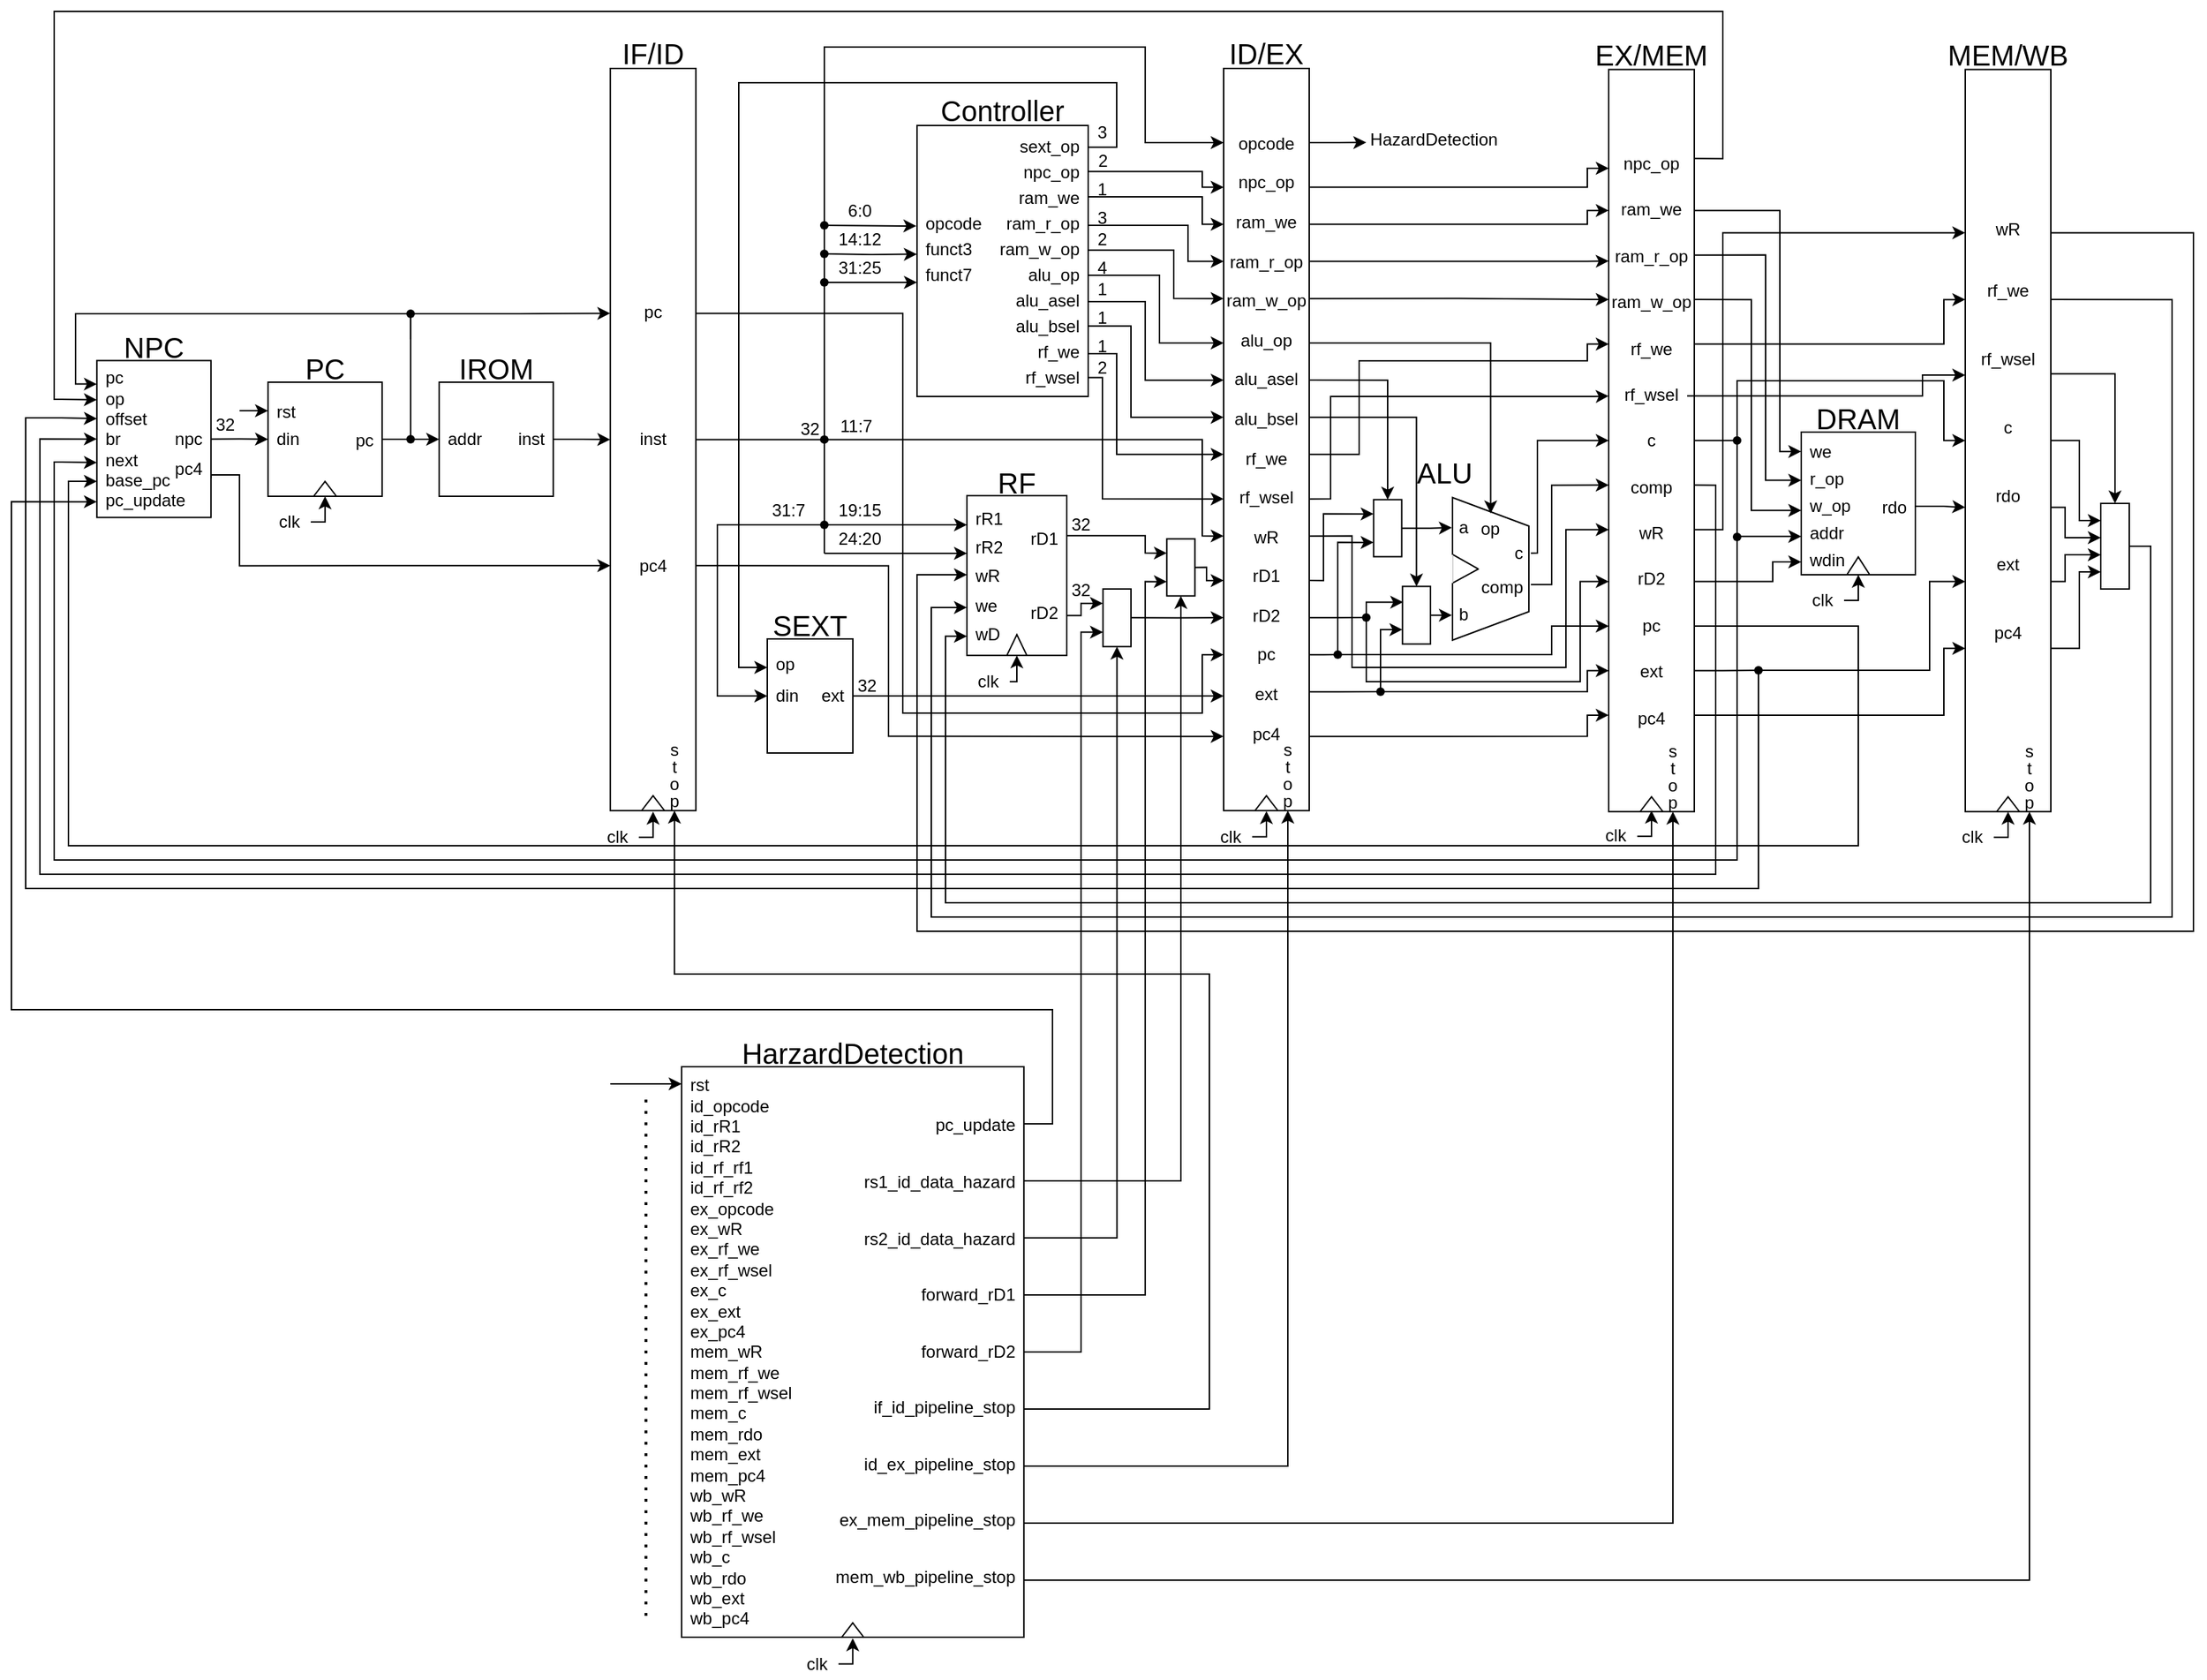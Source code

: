 <mxfile version="21.6.5" type="device">
  <diagram name="第 1 页" id="684M3y2fLr6qe14_jGMS">
    <mxGraphModel dx="2525" dy="1504" grid="1" gridSize="5" guides="1" tooltips="1" connect="1" arrows="1" fold="1" page="0" pageScale="1" pageWidth="1169" pageHeight="827" math="0" shadow="0">
      <root>
        <mxCell id="0" />
        <mxCell id="1" parent="0" />
        <mxCell id="7e6ycA0EHB4q4oPhDRhc-101" value="" style="group;spacing=10;" parent="1" vertex="1" connectable="0">
          <mxGeometry x="500" y="500" width="60" height="100" as="geometry" />
        </mxCell>
        <mxCell id="7e6ycA0EHB4q4oPhDRhc-102" value="SEXT" style="text;html=1;strokeColor=none;fillColor=none;align=center;verticalAlign=middle;whiteSpace=wrap;rounded=0;fontSize=20;" parent="7e6ycA0EHB4q4oPhDRhc-101" vertex="1">
          <mxGeometry width="60" height="20" as="geometry" />
        </mxCell>
        <mxCell id="7e6ycA0EHB4q4oPhDRhc-103" value="" style="group" parent="7e6ycA0EHB4q4oPhDRhc-101" vertex="1" connectable="0">
          <mxGeometry y="20" width="60" height="80" as="geometry" />
        </mxCell>
        <mxCell id="7e6ycA0EHB4q4oPhDRhc-104" value="" style="rounded=0;whiteSpace=wrap;html=1;movable=1;resizable=1;rotatable=1;deletable=1;editable=1;locked=0;connectable=1;" parent="7e6ycA0EHB4q4oPhDRhc-103" vertex="1">
          <mxGeometry width="60" height="80.0" as="geometry" />
        </mxCell>
        <mxCell id="7e6ycA0EHB4q4oPhDRhc-105" value="&lt;p style=&quot;line-height: 80%;&quot;&gt;op&lt;/p&gt;&lt;p style=&quot;line-height: 80%;&quot;&gt;din&lt;/p&gt;&lt;p style=&quot;line-height: 80%;&quot;&gt;&lt;br&gt;&lt;/p&gt;" style="text;html=1;strokeColor=none;fillColor=none;align=left;verticalAlign=middle;whiteSpace=wrap;rounded=0;movable=1;resizable=1;rotatable=1;deletable=1;editable=1;locked=0;connectable=1;spacingLeft=4;spacingBottom=0;spacing=2;horizontal=1;" parent="7e6ycA0EHB4q4oPhDRhc-103" vertex="1">
          <mxGeometry width="24" height="80" as="geometry" />
        </mxCell>
        <mxCell id="7e6ycA0EHB4q4oPhDRhc-106" value="&lt;p style=&quot;line-height: 120%;&quot;&gt;&lt;span style=&quot;background-color: initial;&quot;&gt;ext&lt;/span&gt;&lt;br&gt;&lt;/p&gt;" style="text;html=1;strokeColor=none;fillColor=none;align=right;verticalAlign=middle;whiteSpace=wrap;rounded=0;movable=1;resizable=1;rotatable=1;deletable=1;editable=1;locked=0;connectable=1;spacingRight=4;" parent="7e6ycA0EHB4q4oPhDRhc-103" vertex="1">
          <mxGeometry x="36" width="24" height="80" as="geometry" />
        </mxCell>
        <mxCell id="7e6ycA0EHB4q4oPhDRhc-134" value="" style="group;spacing=10;" parent="1" vertex="1" connectable="0">
          <mxGeometry x="269.92" y="320" width="80" height="100" as="geometry" />
        </mxCell>
        <mxCell id="7e6ycA0EHB4q4oPhDRhc-135" value="IROM" style="text;html=1;strokeColor=none;fillColor=none;align=center;verticalAlign=middle;whiteSpace=wrap;rounded=0;fontSize=20;" parent="7e6ycA0EHB4q4oPhDRhc-134" vertex="1">
          <mxGeometry width="80" height="20" as="geometry" />
        </mxCell>
        <mxCell id="7e6ycA0EHB4q4oPhDRhc-136" value="" style="group" parent="7e6ycA0EHB4q4oPhDRhc-134" vertex="1" connectable="0">
          <mxGeometry y="20" width="80" height="80" as="geometry" />
        </mxCell>
        <mxCell id="7e6ycA0EHB4q4oPhDRhc-137" value="" style="rounded=0;whiteSpace=wrap;html=1;movable=1;resizable=1;rotatable=1;deletable=1;editable=1;locked=0;connectable=1;" parent="7e6ycA0EHB4q4oPhDRhc-136" vertex="1">
          <mxGeometry width="80" height="80.0" as="geometry" />
        </mxCell>
        <mxCell id="7e6ycA0EHB4q4oPhDRhc-138" value="&lt;p style=&quot;line-height: 120%;&quot;&gt;addr&lt;/p&gt;" style="text;html=1;strokeColor=none;fillColor=none;align=left;verticalAlign=middle;whiteSpace=wrap;rounded=0;movable=1;resizable=1;rotatable=1;deletable=1;editable=1;locked=0;connectable=1;spacingLeft=4;spacingBottom=0;spacing=2;horizontal=1;" parent="7e6ycA0EHB4q4oPhDRhc-136" vertex="1">
          <mxGeometry width="32" height="80" as="geometry" />
        </mxCell>
        <mxCell id="Yz_Gi2wW_Vq1L69UiVC6-89" style="edgeStyle=orthogonalEdgeStyle;rounded=0;orthogonalLoop=1;jettySize=auto;html=1;exitX=1;exitY=0.5;exitDx=0;exitDy=0;" parent="7e6ycA0EHB4q4oPhDRhc-136" source="7e6ycA0EHB4q4oPhDRhc-139" edge="1">
          <mxGeometry relative="1" as="geometry">
            <mxPoint x="80.2" y="40" as="targetPoint" />
          </mxGeometry>
        </mxCell>
        <mxCell id="7e6ycA0EHB4q4oPhDRhc-139" value="&lt;p style=&quot;line-height: 120%;&quot;&gt;&lt;span style=&quot;background-color: initial;&quot;&gt;inst&lt;/span&gt;&lt;br&gt;&lt;/p&gt;" style="text;html=1;strokeColor=none;fillColor=none;align=right;verticalAlign=middle;whiteSpace=wrap;rounded=0;movable=1;resizable=1;rotatable=1;deletable=1;editable=1;locked=0;connectable=1;spacingRight=4;" parent="7e6ycA0EHB4q4oPhDRhc-136" vertex="1">
          <mxGeometry x="48" width="32" height="80" as="geometry" />
        </mxCell>
        <mxCell id="7e6ycA0EHB4q4oPhDRhc-146" value="" style="group;movable=1;resizable=1;rotatable=1;deletable=1;editable=1;locked=0;connectable=1;" parent="1" vertex="1" connectable="0">
          <mxGeometry x="149.92" y="320" width="80" height="100" as="geometry" />
        </mxCell>
        <mxCell id="7e6ycA0EHB4q4oPhDRhc-147" value="PC" style="text;html=1;strokeColor=none;fillColor=none;align=center;verticalAlign=middle;whiteSpace=wrap;rounded=0;fontSize=20;container=0;movable=1;resizable=1;rotatable=1;deletable=1;editable=1;locked=0;connectable=1;" parent="7e6ycA0EHB4q4oPhDRhc-146" vertex="1">
          <mxGeometry width="80" height="19.28" as="geometry" />
        </mxCell>
        <mxCell id="7e6ycA0EHB4q4oPhDRhc-148" value="" style="rounded=0;whiteSpace=wrap;html=1;movable=1;resizable=1;rotatable=1;deletable=1;editable=1;locked=0;connectable=1;container=0;" parent="7e6ycA0EHB4q4oPhDRhc-146" vertex="1">
          <mxGeometry y="20.0" width="80" height="80" as="geometry" />
        </mxCell>
        <mxCell id="7e6ycA0EHB4q4oPhDRhc-149" value="&lt;p style=&quot;line-height: 60%;&quot;&gt;rst&lt;/p&gt;&lt;p style=&quot;line-height: 60%;&quot;&gt;din&lt;/p&gt;&lt;p style=&quot;line-height: 60%;&quot;&gt;&lt;br&gt;&lt;/p&gt;" style="text;html=1;strokeColor=none;fillColor=none;align=left;verticalAlign=middle;whiteSpace=wrap;rounded=0;movable=1;resizable=1;rotatable=1;deletable=1;editable=1;locked=0;connectable=1;spacingLeft=4;spacingBottom=0;spacing=2;horizontal=1;container=0;" parent="7e6ycA0EHB4q4oPhDRhc-146" vertex="1">
          <mxGeometry y="20.0" width="32" height="80" as="geometry" />
        </mxCell>
        <mxCell id="7e6ycA0EHB4q4oPhDRhc-150" value="&lt;p style=&quot;line-height: 150%;&quot;&gt;pc&lt;/p&gt;" style="text;html=1;strokeColor=none;fillColor=none;align=right;verticalAlign=middle;whiteSpace=wrap;rounded=0;movable=1;resizable=1;rotatable=1;deletable=1;editable=1;locked=0;connectable=1;spacingRight=4;container=0;" parent="7e6ycA0EHB4q4oPhDRhc-146" vertex="1">
          <mxGeometry x="48" y="20.0" width="32" height="80" as="geometry" />
        </mxCell>
        <mxCell id="7e6ycA0EHB4q4oPhDRhc-151" value="" style="endArrow=none;html=1;rounded=0;exitX=1;exitY=1;exitDx=0;exitDy=0;entryX=0;entryY=1;entryDx=0;entryDy=0;movable=1;resizable=1;rotatable=1;deletable=1;editable=1;locked=0;connectable=1;" parent="7e6ycA0EHB4q4oPhDRhc-146" source="7e6ycA0EHB4q4oPhDRhc-149" target="7e6ycA0EHB4q4oPhDRhc-150" edge="1">
          <mxGeometry width="50" height="50" relative="1" as="geometry">
            <mxPoint x="27.5" y="100.0" as="sourcePoint" />
            <mxPoint x="50" y="100.0" as="targetPoint" />
            <Array as="points">
              <mxPoint x="40" y="89.626" />
            </Array>
          </mxGeometry>
        </mxCell>
        <mxCell id="7e6ycA0EHB4q4oPhDRhc-153" style="edgeStyle=orthogonalEdgeStyle;rounded=0;orthogonalLoop=1;jettySize=auto;html=1;entryX=0;entryY=0.5;entryDx=0;entryDy=0;" parent="1" source="Yz_Gi2wW_Vq1L69UiVC6-192" target="7e6ycA0EHB4q4oPhDRhc-138" edge="1">
          <mxGeometry relative="1" as="geometry" />
        </mxCell>
        <mxCell id="7e6ycA0EHB4q4oPhDRhc-154" value="" style="group;movable=1;resizable=1;rotatable=1;deletable=1;editable=1;locked=0;connectable=1;" parent="1" vertex="1" connectable="0">
          <mxGeometry x="640" y="391.57" width="70" height="140" as="geometry" />
        </mxCell>
        <mxCell id="7eX2QJKc9km2dqGkhQNE-214" value="" style="group" vertex="1" connectable="0" parent="7e6ycA0EHB4q4oPhDRhc-154">
          <mxGeometry y="10" width="70" height="130" as="geometry" />
        </mxCell>
        <mxCell id="7e6ycA0EHB4q4oPhDRhc-155" value="RF" style="text;html=1;strokeColor=none;fillColor=none;align=center;verticalAlign=middle;whiteSpace=wrap;rounded=0;fontSize=20;container=0;movable=1;resizable=1;rotatable=1;deletable=1;editable=1;locked=0;connectable=1;" parent="7eX2QJKc9km2dqGkhQNE-214" vertex="1">
          <mxGeometry width="70" height="17" as="geometry" />
        </mxCell>
        <mxCell id="7e6ycA0EHB4q4oPhDRhc-156" value="" style="rounded=0;whiteSpace=wrap;html=1;movable=1;resizable=1;rotatable=1;deletable=1;editable=1;locked=0;connectable=1;container=0;" parent="7eX2QJKc9km2dqGkhQNE-214" vertex="1">
          <mxGeometry y="18" width="70" height="112" as="geometry" />
        </mxCell>
        <mxCell id="7e6ycA0EHB4q4oPhDRhc-157" value="&lt;p style=&quot;line-height: 70%;&quot;&gt;rR1&lt;/p&gt;&lt;p style=&quot;line-height: 70%;&quot;&gt;rR2&lt;/p&gt;&lt;p style=&quot;line-height: 70%;&quot;&gt;wR&lt;/p&gt;&lt;p style=&quot;line-height: 70%;&quot;&gt;we&lt;/p&gt;&lt;p style=&quot;line-height: 70%;&quot;&gt;wD&lt;/p&gt;" style="text;html=1;strokeColor=none;fillColor=none;align=left;verticalAlign=middle;whiteSpace=wrap;rounded=0;movable=1;resizable=1;rotatable=1;deletable=1;editable=1;locked=0;connectable=1;spacingLeft=4;spacingBottom=0;spacing=2;horizontal=1;container=0;points=[[0,0,0,0,0],[0,0.14,0,0,0],[0,0.32,0,0,0],[0,0.5,0,0,0],[0,0.7,0,0,0],[0,0.88,0,0,0],[0,1,0,0,0],[0.25,0,0,0,0],[0.25,1,0,0,0],[0.5,0,0,0,0],[0.5,1,0,0,0],[0.75,0,0,0,0],[0.75,1,0,0,0],[1,0,0,0,0],[1,1,0,0,0]];" parent="7eX2QJKc9km2dqGkhQNE-214" vertex="1">
          <mxGeometry y="18.0" width="28" height="112" as="geometry" />
        </mxCell>
        <mxCell id="7e6ycA0EHB4q4oPhDRhc-158" value="&lt;p style=&quot;line-height: 330%;&quot;&gt;rD1&lt;/p&gt;&lt;p style=&quot;line-height: 330%;&quot;&gt;rD2&lt;/p&gt;" style="text;html=1;strokeColor=none;fillColor=none;align=right;verticalAlign=middle;whiteSpace=wrap;rounded=0;movable=1;resizable=1;rotatable=1;deletable=1;editable=1;locked=0;connectable=1;spacingRight=4;container=0;" parent="7eX2QJKc9km2dqGkhQNE-214" vertex="1">
          <mxGeometry x="42" y="18.0" width="28" height="112" as="geometry" />
        </mxCell>
        <mxCell id="7e6ycA0EHB4q4oPhDRhc-159" value="" style="endArrow=none;html=1;rounded=0;exitX=1;exitY=1;exitDx=0;exitDy=0;entryX=0;entryY=1;entryDx=0;entryDy=0;movable=1;resizable=1;rotatable=1;deletable=1;editable=1;locked=0;connectable=1;" parent="7eX2QJKc9km2dqGkhQNE-214" source="7e6ycA0EHB4q4oPhDRhc-157" target="7e6ycA0EHB4q4oPhDRhc-158" edge="1">
          <mxGeometry width="50" height="50" relative="1" as="geometry">
            <mxPoint x="24.062" y="130.0" as="sourcePoint" />
            <mxPoint x="43.75" y="130.0" as="targetPoint" />
            <Array as="points">
              <mxPoint x="35" y="115.476" />
            </Array>
          </mxGeometry>
        </mxCell>
        <mxCell id="Yz_Gi2wW_Vq1L69UiVC6-51" value="" style="group;rotation=90;spacingLeft=4;" parent="1" vertex="1" connectable="0">
          <mxGeometry x="965.4" y="440" width="100" height="71.43" as="geometry" />
        </mxCell>
        <mxCell id="Yz_Gi2wW_Vq1L69UiVC6-47" value="" style="shape=trapezoid;perimeter=trapezoidPerimeter;whiteSpace=wrap;html=1;fixedSize=1;rotation=90;" parent="Yz_Gi2wW_Vq1L69UiVC6-51" vertex="1">
          <mxGeometry x="-8.157" y="4.082" width="100" height="53.573" as="geometry" />
        </mxCell>
        <mxCell id="Yz_Gi2wW_Vq1L69UiVC6-48" value="" style="endArrow=none;html=1;rounded=0;exitX=0.399;exitY=0.998;exitDx=0;exitDy=0;exitPerimeter=0;entryX=0.5;entryY=0.667;entryDx=0;entryDy=0;entryPerimeter=0;" parent="Yz_Gi2wW_Vq1L69UiVC6-51" source="Yz_Gi2wW_Vq1L69UiVC6-47" target="Yz_Gi2wW_Vq1L69UiVC6-47" edge="1">
          <mxGeometry width="50" height="50" relative="1" as="geometry">
            <mxPoint x="33.51" y="75.512" as="sourcePoint" />
            <mxPoint x="25.177" y="21.939" as="targetPoint" />
          </mxGeometry>
        </mxCell>
        <mxCell id="Yz_Gi2wW_Vq1L69UiVC6-49" value="" style="endArrow=none;html=1;rounded=0;entryX=0.599;entryY=0.998;entryDx=0;entryDy=0;entryPerimeter=0;" parent="Yz_Gi2wW_Vq1L69UiVC6-51" target="Yz_Gi2wW_Vq1L69UiVC6-47" edge="1">
          <mxGeometry width="50" height="50" relative="1" as="geometry">
            <mxPoint x="33.51" y="30.868" as="sourcePoint" />
            <mxPoint x="75.177" y="120.155" as="targetPoint" />
          </mxGeometry>
        </mxCell>
        <mxCell id="Yz_Gi2wW_Vq1L69UiVC6-50" value="" style="endArrow=none;html=1;rounded=0;exitX=0.402;exitY=1.002;exitDx=0;exitDy=0;exitPerimeter=0;entryX=0.599;entryY=1.002;entryDx=0;entryDy=0;entryPerimeter=0;strokeColor=#FFFFFF;" parent="Yz_Gi2wW_Vq1L69UiVC6-51" source="Yz_Gi2wW_Vq1L69UiVC6-47" target="Yz_Gi2wW_Vq1L69UiVC6-47" edge="1">
          <mxGeometry width="50" height="50" relative="1" as="geometry">
            <mxPoint x="8.51" y="57.654" as="sourcePoint" />
            <mxPoint x="50.177" y="102.298" as="targetPoint" />
          </mxGeometry>
        </mxCell>
        <mxCell id="Yz_Gi2wW_Vq1L69UiVC6-56" value="op" style="text;html=1;strokeColor=none;fillColor=none;align=center;verticalAlign=middle;whiteSpace=wrap;rounded=0;spacingTop=-7;" parent="Yz_Gi2wW_Vq1L69UiVC6-51" vertex="1">
          <mxGeometry x="11.84" y="-8.06" width="60" height="30" as="geometry" />
        </mxCell>
        <mxCell id="Yz_Gi2wW_Vq1L69UiVC6-52" value="a&lt;br&gt;&amp;nbsp;" style="text;html=1;strokeColor=none;fillColor=none;align=left;verticalAlign=middle;whiteSpace=wrap;rounded=0;spacingLeft=1;" parent="Yz_Gi2wW_Vq1L69UiVC6-51" vertex="1">
          <mxGeometry x="16.843" y="-4.847" width="25" height="26.786" as="geometry" />
        </mxCell>
        <mxCell id="Yz_Gi2wW_Vq1L69UiVC6-53" value="b" style="text;html=1;strokeColor=none;fillColor=none;align=left;verticalAlign=middle;whiteSpace=wrap;rounded=0;spacingLeft=1;" parent="Yz_Gi2wW_Vq1L69UiVC6-51" vertex="1">
          <mxGeometry x="16.843" y="49.997" width="25" height="26.786" as="geometry" />
        </mxCell>
        <mxCell id="Yz_Gi2wW_Vq1L69UiVC6-57" value="&lt;p style=&quot;line-height: 200%;&quot;&gt;c&lt;br&gt;comp&lt;/p&gt;" style="text;html=1;strokeColor=none;fillColor=none;align=right;verticalAlign=middle;whiteSpace=wrap;rounded=0;spacingRight=3;" parent="Yz_Gi2wW_Vq1L69UiVC6-51" vertex="1">
          <mxGeometry x="11.84" y="8.8" width="58.16" height="44.13" as="geometry" />
        </mxCell>
        <mxCell id="Yz_Gi2wW_Vq1L69UiVC6-55" value="ALU" style="text;html=1;strokeColor=none;fillColor=none;align=center;verticalAlign=middle;whiteSpace=wrap;rounded=0;fontSize=20;container=0;movable=1;resizable=1;rotatable=1;deletable=1;editable=1;locked=0;connectable=1;" parent="1" vertex="1">
          <mxGeometry x="935.4" y="391.57" width="80" height="23.14" as="geometry" />
        </mxCell>
        <mxCell id="Yz_Gi2wW_Vq1L69UiVC6-74" value="" style="group;movable=1;resizable=1;rotatable=1;deletable=1;editable=1;locked=0;connectable=1;" parent="1" vertex="1" connectable="0">
          <mxGeometry x="1225" y="355" width="80" height="120" as="geometry" />
        </mxCell>
        <mxCell id="Yz_Gi2wW_Vq1L69UiVC6-75" value="DRAM" style="text;html=1;strokeColor=none;fillColor=none;align=center;verticalAlign=middle;whiteSpace=wrap;rounded=0;fontSize=20;container=0;movable=1;resizable=1;rotatable=1;deletable=1;editable=1;locked=0;connectable=1;" parent="Yz_Gi2wW_Vq1L69UiVC6-74" vertex="1">
          <mxGeometry width="80" height="20" as="geometry" />
        </mxCell>
        <mxCell id="Yz_Gi2wW_Vq1L69UiVC6-76" value="" style="rounded=0;whiteSpace=wrap;html=1;movable=1;resizable=1;rotatable=1;deletable=1;editable=1;locked=0;connectable=1;container=0;" parent="Yz_Gi2wW_Vq1L69UiVC6-74" vertex="1">
          <mxGeometry y="20" width="80" height="100" as="geometry" />
        </mxCell>
        <mxCell id="Yz_Gi2wW_Vq1L69UiVC6-77" value="&lt;p style=&quot;line-height: 60%;&quot;&gt;we&lt;/p&gt;&lt;p style=&quot;line-height: 60%;&quot;&gt;r_op&lt;/p&gt;&lt;p style=&quot;line-height: 60%;&quot;&gt;w_op&lt;/p&gt;&lt;p style=&quot;line-height: 60%;&quot;&gt;addr&lt;/p&gt;&lt;p style=&quot;line-height: 60%;&quot;&gt;wdin&lt;/p&gt;" style="text;html=1;strokeColor=none;fillColor=none;align=left;verticalAlign=middle;whiteSpace=wrap;rounded=0;movable=1;resizable=1;rotatable=1;deletable=1;editable=1;locked=0;connectable=1;spacingLeft=4;spacingBottom=0;spacing=2;horizontal=1;container=0;points=[[0,0,0,0,0],[0,0.1,0,0,0],[0,0.31,0,0,0],[0,0.53,0,0,0],[0,0.72,0,0,0],[0,0.91,0,0,0],[0,1,0,0,0],[0.25,0,0,0,0],[0.25,1,0,0,0],[0.5,0,0,0,0],[0.5,1,0,0,0],[0.75,0,0,0,0],[0.75,1,0,0,0],[1,0,0,0,0],[1,0.25,0,0,0],[1,0.5,0,0,0],[1,0.75,0,0,0],[1,1,0,0,0]];" parent="Yz_Gi2wW_Vq1L69UiVC6-74" vertex="1">
          <mxGeometry y="24.0" width="32" height="96" as="geometry" />
        </mxCell>
        <mxCell id="Yz_Gi2wW_Vq1L69UiVC6-78" value="&lt;p style=&quot;line-height: 150%;&quot;&gt;rdo&lt;/p&gt;" style="text;html=1;strokeColor=none;fillColor=none;align=right;verticalAlign=middle;whiteSpace=wrap;rounded=0;movable=1;resizable=1;rotatable=1;deletable=1;editable=1;locked=0;connectable=1;spacingRight=4;container=0;" parent="Yz_Gi2wW_Vq1L69UiVC6-74" vertex="1">
          <mxGeometry x="48" y="24.0" width="32" height="96" as="geometry" />
        </mxCell>
        <mxCell id="Yz_Gi2wW_Vq1L69UiVC6-79" value="" style="endArrow=none;html=1;rounded=0;exitX=1;exitY=1;exitDx=0;exitDy=0;entryX=0;entryY=1;entryDx=0;entryDy=0;movable=1;resizable=1;rotatable=1;deletable=1;editable=1;locked=0;connectable=1;" parent="Yz_Gi2wW_Vq1L69UiVC6-74" source="Yz_Gi2wW_Vq1L69UiVC6-77" target="Yz_Gi2wW_Vq1L69UiVC6-78" edge="1">
          <mxGeometry width="50" height="50" relative="1" as="geometry">
            <mxPoint x="27.5" y="120.0" as="sourcePoint" />
            <mxPoint x="50" y="120.0" as="targetPoint" />
            <Array as="points">
              <mxPoint x="40" y="107.551" />
            </Array>
          </mxGeometry>
        </mxCell>
        <mxCell id="Yz_Gi2wW_Vq1L69UiVC6-80" style="edgeStyle=orthogonalEdgeStyle;rounded=0;orthogonalLoop=1;jettySize=auto;html=1;entryX=-0.01;entryY=0.371;entryDx=0;entryDy=0;entryPerimeter=0;" parent="1" edge="1" target="Yz_Gi2wW_Vq1L69UiVC6-40">
          <mxGeometry relative="1" as="geometry">
            <mxPoint x="600" y="230" as="targetPoint" />
            <mxPoint x="540" y="230" as="sourcePoint" />
            <Array as="points" />
          </mxGeometry>
        </mxCell>
        <mxCell id="Yz_Gi2wW_Vq1L69UiVC6-85" style="edgeStyle=orthogonalEdgeStyle;rounded=0;orthogonalLoop=1;jettySize=auto;html=1;entryX=-0.003;entryY=0.475;entryDx=0;entryDy=0;entryPerimeter=0;" parent="1" edge="1" target="Yz_Gi2wW_Vq1L69UiVC6-40">
          <mxGeometry relative="1" as="geometry">
            <mxPoint x="540" y="250" as="sourcePoint" />
            <mxPoint x="600" y="250" as="targetPoint" />
            <Array as="points" />
          </mxGeometry>
        </mxCell>
        <mxCell id="Yz_Gi2wW_Vq1L69UiVC6-92" style="edgeStyle=orthogonalEdgeStyle;rounded=0;orthogonalLoop=1;jettySize=auto;html=1;endArrow=none;endFill=0;" parent="1" source="Yz_Gi2wW_Vq1L69UiVC6-128" edge="1">
          <mxGeometry relative="1" as="geometry">
            <mxPoint x="540" y="270" as="sourcePoint" />
            <mxPoint x="540" y="250" as="targetPoint" />
          </mxGeometry>
        </mxCell>
        <mxCell id="Yz_Gi2wW_Vq1L69UiVC6-94" value="" style="edgeStyle=orthogonalEdgeStyle;rounded=0;orthogonalLoop=1;jettySize=auto;html=1;entryDx=0;entryDy=0;entryPerimeter=0;endArrow=none;endFill=0;" parent="1" source="Yz_Gi2wW_Vq1L69UiVC6-130" edge="1">
          <mxGeometry relative="1" as="geometry">
            <mxPoint x="520" y="360" as="sourcePoint" />
            <mxPoint x="540" y="270" as="targetPoint" />
          </mxGeometry>
        </mxCell>
        <mxCell id="Yz_Gi2wW_Vq1L69UiVC6-127" value="" style="edgeStyle=orthogonalEdgeStyle;rounded=0;orthogonalLoop=1;jettySize=auto;html=1;endArrow=none;endFill=0;" parent="1" source="Yz_Gi2wW_Vq1L69UiVC6-128" edge="1">
          <mxGeometry relative="1" as="geometry">
            <mxPoint x="540" y="230" as="targetPoint" />
            <mxPoint x="540" y="250" as="sourcePoint" />
            <Array as="points" />
          </mxGeometry>
        </mxCell>
        <mxCell id="Yz_Gi2wW_Vq1L69UiVC6-129" value="" style="edgeStyle=orthogonalEdgeStyle;rounded=0;orthogonalLoop=1;jettySize=auto;html=1;endArrow=none;endFill=0;" parent="1" target="Yz_Gi2wW_Vq1L69UiVC6-128" edge="1">
          <mxGeometry relative="1" as="geometry">
            <mxPoint x="540" y="270" as="sourcePoint" />
            <mxPoint x="540" y="250" as="targetPoint" />
          </mxGeometry>
        </mxCell>
        <mxCell id="Yz_Gi2wW_Vq1L69UiVC6-131" value="" style="edgeStyle=orthogonalEdgeStyle;rounded=0;orthogonalLoop=1;jettySize=auto;html=1;entryDx=0;entryDy=0;entryPerimeter=0;endArrow=none;endFill=0;" parent="1" source="Yz_Gi2wW_Vq1L69UiVC6-132" target="Yz_Gi2wW_Vq1L69UiVC6-130" edge="1">
          <mxGeometry relative="1" as="geometry">
            <mxPoint x="520" y="360" as="sourcePoint" />
            <mxPoint x="540" y="270" as="targetPoint" />
          </mxGeometry>
        </mxCell>
        <mxCell id="Yz_Gi2wW_Vq1L69UiVC6-130" value="" style="shape=waypoint;sketch=0;fillStyle=solid;size=6;pointerEvents=1;points=[];fillColor=none;resizable=0;rotatable=0;perimeter=centerPerimeter;snapToPoint=1;" parent="1" vertex="1">
          <mxGeometry x="530" y="260" width="20" height="20" as="geometry" />
        </mxCell>
        <mxCell id="Yz_Gi2wW_Vq1L69UiVC6-136" style="edgeStyle=orthogonalEdgeStyle;rounded=0;orthogonalLoop=1;jettySize=auto;html=1;endArrow=none;endFill=0;" parent="1" source="Yz_Gi2wW_Vq1L69UiVC6-132" target="Yz_Gi2wW_Vq1L69UiVC6-135" edge="1">
          <mxGeometry relative="1" as="geometry" />
        </mxCell>
        <mxCell id="7eX2QJKc9km2dqGkhQNE-45" style="edgeStyle=orthogonalEdgeStyle;rounded=0;orthogonalLoop=1;jettySize=auto;html=1;entryX=0;entryY=0.63;entryDx=0;entryDy=0;entryPerimeter=0;" edge="1" parent="1" source="Yz_Gi2wW_Vq1L69UiVC6-132" target="7eX2QJKc9km2dqGkhQNE-28">
          <mxGeometry relative="1" as="geometry">
            <Array as="points">
              <mxPoint x="805" y="380" />
              <mxPoint x="805" y="448" />
            </Array>
          </mxGeometry>
        </mxCell>
        <mxCell id="Yz_Gi2wW_Vq1L69UiVC6-132" value="" style="shape=waypoint;sketch=0;fillStyle=solid;size=6;pointerEvents=1;points=[];fillColor=none;resizable=0;rotatable=0;perimeter=centerPerimeter;snapToPoint=1;" parent="1" vertex="1">
          <mxGeometry x="530" y="370.19" width="20" height="20" as="geometry" />
        </mxCell>
        <mxCell id="Yz_Gi2wW_Vq1L69UiVC6-137" style="edgeStyle=orthogonalEdgeStyle;rounded=0;orthogonalLoop=1;jettySize=auto;html=1;" parent="1" source="Yz_Gi2wW_Vq1L69UiVC6-135" edge="1">
          <mxGeometry relative="1" as="geometry">
            <mxPoint x="640" y="440" as="targetPoint" />
            <Array as="points">
              <mxPoint x="640" y="440" />
            </Array>
          </mxGeometry>
        </mxCell>
        <mxCell id="Yz_Gi2wW_Vq1L69UiVC6-144" style="edgeStyle=orthogonalEdgeStyle;rounded=0;orthogonalLoop=1;jettySize=auto;html=1;endArrow=none;endFill=0;" parent="1" source="Yz_Gi2wW_Vq1L69UiVC6-135" edge="1">
          <mxGeometry relative="1" as="geometry">
            <mxPoint x="540" y="460" as="targetPoint" />
          </mxGeometry>
        </mxCell>
        <mxCell id="eyDitWQQ_WvtDu5DvkL3-5" style="edgeStyle=orthogonalEdgeStyle;rounded=0;orthogonalLoop=1;jettySize=auto;html=1;entryX=0;entryY=0.5;entryDx=0;entryDy=0;" parent="1" source="Yz_Gi2wW_Vq1L69UiVC6-135" target="7e6ycA0EHB4q4oPhDRhc-105" edge="1">
          <mxGeometry relative="1" as="geometry">
            <Array as="points">
              <mxPoint x="465" y="440" />
              <mxPoint x="465" y="560" />
            </Array>
          </mxGeometry>
        </mxCell>
        <mxCell id="Yz_Gi2wW_Vq1L69UiVC6-135" value="" style="shape=waypoint;sketch=0;fillStyle=solid;size=6;pointerEvents=1;points=[];fillColor=none;resizable=0;rotatable=0;perimeter=centerPerimeter;snapToPoint=1;" parent="1" vertex="1">
          <mxGeometry x="530" y="430" width="20" height="20" as="geometry" />
        </mxCell>
        <mxCell id="Yz_Gi2wW_Vq1L69UiVC6-139" style="edgeStyle=orthogonalEdgeStyle;rounded=0;orthogonalLoop=1;jettySize=auto;html=1;" parent="1" edge="1">
          <mxGeometry relative="1" as="geometry">
            <mxPoint x="640" y="460" as="targetPoint" />
            <Array as="points">
              <mxPoint x="640" y="460" />
            </Array>
            <mxPoint x="540" y="460" as="sourcePoint" />
          </mxGeometry>
        </mxCell>
        <mxCell id="7eX2QJKc9km2dqGkhQNE-221" style="edgeStyle=orthogonalEdgeStyle;rounded=0;orthogonalLoop=1;jettySize=auto;html=1;" edge="1" parent="1" source="Yz_Gi2wW_Vq1L69UiVC6-154">
          <mxGeometry relative="1" as="geometry">
            <mxPoint x="980" y="503.39" as="targetPoint" />
            <Array as="points">
              <mxPoint x="975" y="504" />
              <mxPoint x="975" y="504" />
            </Array>
          </mxGeometry>
        </mxCell>
        <mxCell id="Yz_Gi2wW_Vq1L69UiVC6-154" value="" style="rounded=0;whiteSpace=wrap;html=1;rotation=90;" parent="1" vertex="1">
          <mxGeometry x="935" y="493.57" width="40.4" height="19.64" as="geometry" />
        </mxCell>
        <mxCell id="Yz_Gi2wW_Vq1L69UiVC6-193" value="" style="edgeStyle=orthogonalEdgeStyle;rounded=0;orthogonalLoop=1;jettySize=auto;html=1;entryDx=0;entryDy=0;endArrow=none;endFill=0;exitX=1;exitY=0.5;exitDx=0;exitDy=0;" parent="1" source="7e6ycA0EHB4q4oPhDRhc-150" target="Yz_Gi2wW_Vq1L69UiVC6-192" edge="1">
          <mxGeometry relative="1" as="geometry">
            <mxPoint x="269.92" y="380" as="sourcePoint" />
            <mxPoint x="349.92" y="380" as="targetPoint" />
          </mxGeometry>
        </mxCell>
        <mxCell id="eyDitWQQ_WvtDu5DvkL3-7" value="6:0" style="text;html=1;strokeColor=none;fillColor=none;align=center;verticalAlign=middle;whiteSpace=wrap;rounded=0;" parent="1" vertex="1">
          <mxGeometry x="550" y="210" width="30" height="20" as="geometry" />
        </mxCell>
        <mxCell id="eyDitWQQ_WvtDu5DvkL3-8" value="14:12" style="text;html=1;strokeColor=none;fillColor=none;align=center;verticalAlign=middle;whiteSpace=wrap;rounded=0;" parent="1" vertex="1">
          <mxGeometry x="550" y="230" width="30" height="20" as="geometry" />
        </mxCell>
        <mxCell id="eyDitWQQ_WvtDu5DvkL3-9" value="31:25" style="text;html=1;strokeColor=none;fillColor=none;align=center;verticalAlign=middle;whiteSpace=wrap;rounded=0;" parent="1" vertex="1">
          <mxGeometry x="550" y="250" width="30" height="20" as="geometry" />
        </mxCell>
        <mxCell id="eyDitWQQ_WvtDu5DvkL3-10" value="19:15" style="text;html=1;strokeColor=none;fillColor=none;align=center;verticalAlign=middle;whiteSpace=wrap;rounded=0;" parent="1" vertex="1">
          <mxGeometry x="550" y="420" width="30" height="20" as="geometry" />
        </mxCell>
        <mxCell id="eyDitWQQ_WvtDu5DvkL3-11" value="24:20" style="text;html=1;strokeColor=none;fillColor=none;align=center;verticalAlign=middle;whiteSpace=wrap;rounded=0;" parent="1" vertex="1">
          <mxGeometry x="550" y="440" width="30" height="20" as="geometry" />
        </mxCell>
        <mxCell id="eyDitWQQ_WvtDu5DvkL3-12" value="11:7" style="text;html=1;strokeColor=none;fillColor=none;align=center;verticalAlign=middle;whiteSpace=wrap;rounded=0;" parent="1" vertex="1">
          <mxGeometry x="550" y="362.78" width="25" height="15.56" as="geometry" />
        </mxCell>
        <mxCell id="eyDitWQQ_WvtDu5DvkL3-13" value="31:7" style="text;html=1;strokeColor=none;fillColor=none;align=center;verticalAlign=middle;whiteSpace=wrap;rounded=0;" parent="1" vertex="1">
          <mxGeometry x="500" y="420" width="30" height="20" as="geometry" />
        </mxCell>
        <mxCell id="9RBRxGLcYgm-sYh3yQ8s-4" style="edgeStyle=orthogonalEdgeStyle;rounded=0;orthogonalLoop=1;jettySize=auto;html=1;entryX=0.5;entryY=1;entryDx=0;entryDy=0;exitX=1;exitY=0.5;exitDx=0;exitDy=0;" parent="1" source="9RBRxGLcYgm-sYh3yQ8s-2" target="7e6ycA0EHB4q4oPhDRhc-156" edge="1">
          <mxGeometry relative="1" as="geometry" />
        </mxCell>
        <mxCell id="9RBRxGLcYgm-sYh3yQ8s-2" value="clk" style="text;html=1;strokeColor=none;fillColor=none;align=center;verticalAlign=middle;whiteSpace=wrap;rounded=0;" parent="1" vertex="1">
          <mxGeometry x="640" y="540" width="30" height="20" as="geometry" />
        </mxCell>
        <mxCell id="c12Zz6_BwPpkW7wppEjt-4" value="32" style="text;html=1;strokeColor=none;fillColor=none;align=center;verticalAlign=middle;whiteSpace=wrap;rounded=0;" parent="1" vertex="1">
          <mxGeometry x="520" y="365" width="20" height="15" as="geometry" />
        </mxCell>
        <mxCell id="c12Zz6_BwPpkW7wppEjt-5" value="32" style="text;html=1;strokeColor=none;fillColor=none;align=center;verticalAlign=middle;whiteSpace=wrap;rounded=0;" parent="1" vertex="1">
          <mxGeometry x="560" y="545" width="20" height="15" as="geometry" />
        </mxCell>
        <mxCell id="c12Zz6_BwPpkW7wppEjt-10" value="3" style="text;html=1;strokeColor=none;fillColor=none;align=center;verticalAlign=middle;whiteSpace=wrap;rounded=0;" parent="1" vertex="1">
          <mxGeometry x="725" y="160" width="19.71" height="10" as="geometry" />
        </mxCell>
        <mxCell id="c12Zz6_BwPpkW7wppEjt-12" value="2" style="text;html=1;strokeColor=none;fillColor=none;align=center;verticalAlign=middle;whiteSpace=wrap;rounded=0;" parent="1" vertex="1">
          <mxGeometry x="725.29" y="180" width="20.58" height="10" as="geometry" />
        </mxCell>
        <mxCell id="7eX2QJKc9km2dqGkhQNE-35" style="edgeStyle=orthogonalEdgeStyle;rounded=0;orthogonalLoop=1;jettySize=auto;html=1;exitX=0;exitY=1;exitDx=0;exitDy=0;entryX=0;entryY=0.37;entryDx=0;entryDy=0;entryPerimeter=0;" edge="1" parent="1" source="c12Zz6_BwPpkW7wppEjt-13" target="7eX2QJKc9km2dqGkhQNE-28">
          <mxGeometry relative="1" as="geometry">
            <Array as="points">
              <mxPoint x="775" y="265" />
              <mxPoint x="775" y="313" />
            </Array>
          </mxGeometry>
        </mxCell>
        <mxCell id="c12Zz6_BwPpkW7wppEjt-13" value="4" style="text;html=1;strokeColor=none;fillColor=none;align=center;verticalAlign=middle;whiteSpace=wrap;rounded=0;" parent="1" vertex="1">
          <mxGeometry x="725.29" y="255" width="19.71" height="10" as="geometry" />
        </mxCell>
        <mxCell id="c12Zz6_BwPpkW7wppEjt-14" value="2" style="text;html=1;strokeColor=none;fillColor=none;align=center;verticalAlign=middle;whiteSpace=wrap;rounded=0;" parent="1" vertex="1">
          <mxGeometry x="724.71" y="325" width="19.71" height="10" as="geometry" />
        </mxCell>
        <mxCell id="7eX2QJKc9km2dqGkhQNE-32" style="edgeStyle=orthogonalEdgeStyle;rounded=0;orthogonalLoop=1;jettySize=auto;html=1;exitX=0;exitY=1;exitDx=0;exitDy=0;entryX=0;entryY=0.21;entryDx=0;entryDy=0;entryPerimeter=0;" edge="1" parent="1" source="c12Zz6_BwPpkW7wppEjt-15" target="7eX2QJKc9km2dqGkhQNE-28">
          <mxGeometry relative="1" as="geometry">
            <Array as="points">
              <mxPoint x="805" y="210" />
              <mxPoint x="805" y="229" />
            </Array>
          </mxGeometry>
        </mxCell>
        <mxCell id="c12Zz6_BwPpkW7wppEjt-15" value="1" style="text;html=1;strokeColor=none;fillColor=none;align=center;verticalAlign=middle;whiteSpace=wrap;rounded=0;" parent="1" vertex="1">
          <mxGeometry x="724.71" y="200" width="20.29" height="10" as="geometry" />
        </mxCell>
        <mxCell id="c12Zz6_BwPpkW7wppEjt-16" value="1" style="text;html=1;strokeColor=none;fillColor=none;align=center;verticalAlign=middle;whiteSpace=wrap;rounded=0;" parent="1" vertex="1">
          <mxGeometry x="725" y="290" width="20" height="10" as="geometry" />
        </mxCell>
        <mxCell id="7eX2QJKc9km2dqGkhQNE-38" style="edgeStyle=orthogonalEdgeStyle;rounded=0;orthogonalLoop=1;jettySize=auto;html=1;exitX=0;exitY=1;exitDx=0;exitDy=0;entryX=0;entryY=0.52;entryDx=0;entryDy=0;entryPerimeter=0;" edge="1" parent="1" source="c12Zz6_BwPpkW7wppEjt-17" target="7eX2QJKc9km2dqGkhQNE-28">
          <mxGeometry relative="1" as="geometry">
            <Array as="points">
              <mxPoint x="745" y="320" />
              <mxPoint x="745" y="391" />
            </Array>
          </mxGeometry>
        </mxCell>
        <mxCell id="c12Zz6_BwPpkW7wppEjt-17" value="1" style="text;html=1;strokeColor=none;fillColor=none;align=center;verticalAlign=middle;whiteSpace=wrap;rounded=0;" parent="1" vertex="1">
          <mxGeometry x="725" y="310" width="20" height="10" as="geometry" />
        </mxCell>
        <mxCell id="Yz_Gi2wW_Vq1L69UiVC6-99" style="edgeStyle=orthogonalEdgeStyle;rounded=0;orthogonalLoop=1;jettySize=auto;html=1;endArrow=none;endFill=0;startArrow=classic;startFill=1;exitX=-0.002;exitY=0.579;exitDx=0;exitDy=0;exitPerimeter=0;" parent="1" source="Yz_Gi2wW_Vq1L69UiVC6-40" edge="1">
          <mxGeometry relative="1" as="geometry">
            <mxPoint x="540" y="287.23" as="targetPoint" />
            <Array as="points">
              <mxPoint x="540" y="270" />
            </Array>
          </mxGeometry>
        </mxCell>
        <mxCell id="TK8NHG-VaEsM1Jr2HA9Q-2" value="" style="group" parent="1" vertex="1" connectable="0">
          <mxGeometry x="605" y="137" width="120.286" height="213" as="geometry" />
        </mxCell>
        <mxCell id="Yz_Gi2wW_Vq1L69UiVC6-37" value="Controller" style="text;html=1;strokeColor=none;fillColor=none;align=center;verticalAlign=middle;whiteSpace=wrap;rounded=0;fontSize=20;container=0;" parent="TK8NHG-VaEsM1Jr2HA9Q-2" vertex="1">
          <mxGeometry width="120" height="23.0" as="geometry" />
        </mxCell>
        <mxCell id="Yz_Gi2wW_Vq1L69UiVC6-39" value="" style="rounded=0;whiteSpace=wrap;html=1;movable=1;resizable=1;rotatable=1;deletable=1;editable=1;locked=0;connectable=1;container=0;" parent="TK8NHG-VaEsM1Jr2HA9Q-2" vertex="1">
          <mxGeometry y="23" width="120" height="190.0" as="geometry" />
        </mxCell>
        <mxCell id="Yz_Gi2wW_Vq1L69UiVC6-40" value="&lt;p style=&quot;border-color: var(--border-color); line-height: 50%;&quot;&gt;opcode&lt;/p&gt;&lt;p style=&quot;border-color: var(--border-color); line-height: 50%;&quot;&gt;funct3&lt;/p&gt;&lt;p style=&quot;border-color: var(--border-color); line-height: 50%;&quot;&gt;&lt;span style=&quot;background-color: initial;&quot;&gt;funct7&lt;/span&gt;&lt;/p&gt;&lt;p style=&quot;border-color: var(--border-color); line-height: 50%;&quot;&gt;&lt;span style=&quot;background-color: initial;&quot;&gt;&amp;nbsp;&lt;/span&gt;&lt;/p&gt;" style="text;html=1;strokeColor=none;fillColor=none;align=left;verticalAlign=middle;whiteSpace=wrap;rounded=0;movable=1;resizable=1;rotatable=1;deletable=1;editable=1;locked=0;connectable=1;spacingLeft=4;spacingBottom=0;spacing=2;horizontal=1;points=[[0,0,0,0,0],[0,0.25,0,0,0],[0,0.33,0,0,0],[0,0.5,0,0,0],[0,0.67,0,0,0],[0,0.75,0,0,0],[0,1,0,0,0],[0.25,0,0,0,0],[0.25,1,0,0,0],[0.5,0,0,0,0],[0.5,1,0,0,0],[0.75,0,0,0,0],[0.75,1,0,0,0],[1,0,0,0,0],[1,0.25,0,0,0],[1,0.5,0,0,0],[1,0.75,0,0,0],[1,1,0,0,0]];container=0;" parent="TK8NHG-VaEsM1Jr2HA9Q-2" vertex="1">
          <mxGeometry y="23" width="48" height="190" as="geometry" />
        </mxCell>
        <mxCell id="Yz_Gi2wW_Vq1L69UiVC6-164" style="edgeStyle=orthogonalEdgeStyle;rounded=0;orthogonalLoop=1;jettySize=auto;html=1;exitX=1;exitY=0.9;exitDx=0;exitDy=0;exitPerimeter=0;" parent="TK8NHG-VaEsM1Jr2HA9Q-2" source="Yz_Gi2wW_Vq1L69UiVC6-41" edge="1">
          <mxGeometry relative="1" as="geometry">
            <mxPoint x="120.286" y="193.962" as="targetPoint" />
          </mxGeometry>
        </mxCell>
        <mxCell id="Yz_Gi2wW_Vq1L69UiVC6-41" value="&lt;p style=&quot;border-color: var(--border-color); line-height: 50%;&quot;&gt;sext_op&lt;/p&gt;&lt;p style=&quot;border-color: var(--border-color); line-height: 50%;&quot;&gt;npc_op&lt;/p&gt;&lt;p style=&quot;border-color: var(--border-color); line-height: 50%;&quot;&gt;ram_we&lt;/p&gt;&lt;p style=&quot;border-color: var(--border-color); line-height: 50%;&quot;&gt;ram_r_op&lt;/p&gt;&lt;p style=&quot;border-color: var(--border-color); line-height: 50%;&quot;&gt;ram_w_op&lt;/p&gt;&lt;p style=&quot;border-color: var(--border-color); line-height: 50%;&quot;&gt;alu_op&lt;/p&gt;&lt;p style=&quot;border-color: var(--border-color); line-height: 50%;&quot;&gt;alu_asel&lt;/p&gt;&lt;p style=&quot;border-color: var(--border-color); line-height: 50%;&quot;&gt;alu_bsel&lt;/p&gt;&lt;p style=&quot;border-color: var(--border-color); line-height: 50%;&quot;&gt;rf_we&lt;/p&gt;&lt;p style=&quot;border-color: var(--border-color); line-height: 50%;&quot;&gt;rf_wsel&lt;/p&gt;" style="text;html=1;strokeColor=none;fillColor=none;align=right;verticalAlign=middle;whiteSpace=wrap;rounded=0;movable=1;resizable=1;rotatable=1;deletable=1;editable=1;locked=0;connectable=1;spacingRight=4;container=0;points=[[0,0,0,0,0],[0,0.25,0,0,0],[0,0.5,0,0,0],[0,0.75,0,0,0],[0,1,0,0,0],[0.25,0,0,0,0],[0.25,1,0,0,0],[0.5,0,0,0,0],[0.5,1,0,0,0],[0.75,0,0,0,0],[0.75,1,0,0,0],[1,0,0,0,0],[1,0.08,0,0,0],[1,0.17,0,0,0],[1,0.26,0,0,0],[1,0.37,0,0,0],[1,0.46,0,0,0],[1,0.55,0,0,0],[1,0.65,0,0,0],[1,0.74,0,0,0],[1,0.83,0,0,0],[1,0.93,0,0,0],[1,1,0,0,0]];" parent="TK8NHG-VaEsM1Jr2HA9Q-2" vertex="1">
          <mxGeometry x="72" y="23" width="48" height="190" as="geometry" />
        </mxCell>
        <mxCell id="7eX2QJKc9km2dqGkhQNE-55" style="edgeStyle=orthogonalEdgeStyle;rounded=0;orthogonalLoop=1;jettySize=auto;html=1;" edge="1" parent="1" source="TK8NHG-VaEsM1Jr2HA9Q-4">
          <mxGeometry relative="1" as="geometry">
            <mxPoint x="980" y="442" as="targetPoint" />
          </mxGeometry>
        </mxCell>
        <mxCell id="TK8NHG-VaEsM1Jr2HA9Q-4" value="" style="rounded=0;whiteSpace=wrap;html=1;rotation=90;" parent="1" vertex="1">
          <mxGeometry x="915" y="432.5" width="40" height="19.68" as="geometry" />
        </mxCell>
        <mxCell id="TK8NHG-VaEsM1Jr2HA9Q-9" value="1" style="text;html=1;strokeColor=none;fillColor=none;align=center;verticalAlign=middle;whiteSpace=wrap;rounded=0;" parent="1" vertex="1">
          <mxGeometry x="725" y="270" width="20" height="10" as="geometry" />
        </mxCell>
        <mxCell id="TK8NHG-VaEsM1Jr2HA9Q-14" value="2" style="text;html=1;strokeColor=none;fillColor=none;align=center;verticalAlign=middle;whiteSpace=wrap;rounded=0;" parent="1" vertex="1">
          <mxGeometry x="724.71" y="235" width="20" height="10" as="geometry" />
        </mxCell>
        <mxCell id="7eX2QJKc9km2dqGkhQNE-33" style="edgeStyle=orthogonalEdgeStyle;rounded=0;orthogonalLoop=1;jettySize=auto;html=1;exitX=0;exitY=1;exitDx=0;exitDy=0;entryX=0;entryY=0.26;entryDx=0;entryDy=0;entryPerimeter=0;" edge="1" parent="1" source="TK8NHG-VaEsM1Jr2HA9Q-15" target="7eX2QJKc9km2dqGkhQNE-28">
          <mxGeometry relative="1" as="geometry">
            <Array as="points">
              <mxPoint x="795" y="230" />
              <mxPoint x="795" y="255" />
            </Array>
          </mxGeometry>
        </mxCell>
        <mxCell id="TK8NHG-VaEsM1Jr2HA9Q-15" value="3" style="text;html=1;strokeColor=none;fillColor=none;align=center;verticalAlign=middle;whiteSpace=wrap;rounded=0;" parent="1" vertex="1">
          <mxGeometry x="724.71" y="220" width="20" height="10" as="geometry" />
        </mxCell>
        <mxCell id="TK8NHG-VaEsM1Jr2HA9Q-16" value="" style="edgeStyle=orthogonalEdgeStyle;rounded=0;orthogonalLoop=1;jettySize=auto;html=1;endArrow=none;endFill=0;exitDx=0;exitDy=0;exitPerimeter=0;" parent="1" source="TK8NHG-VaEsM1Jr2HA9Q-17" edge="1">
          <mxGeometry relative="1" as="geometry">
            <Array as="points">
              <mxPoint x="249.92" y="310" />
            </Array>
            <mxPoint x="271.9" y="380.965" as="sourcePoint" />
            <mxPoint x="249.92" y="310" as="targetPoint" />
          </mxGeometry>
        </mxCell>
        <mxCell id="TK8NHG-VaEsM1Jr2HA9Q-18" value="" style="edgeStyle=orthogonalEdgeStyle;rounded=0;orthogonalLoop=1;jettySize=auto;html=1;endArrow=none;endFill=0;" parent="1" target="Yz_Gi2wW_Vq1L69UiVC6-128" edge="1">
          <mxGeometry relative="1" as="geometry">
            <mxPoint x="540" y="230" as="targetPoint" />
            <mxPoint x="540" y="250" as="sourcePoint" />
            <Array as="points" />
          </mxGeometry>
        </mxCell>
        <mxCell id="Yz_Gi2wW_Vq1L69UiVC6-128" value="" style="shape=waypoint;sketch=0;fillStyle=solid;size=6;pointerEvents=1;points=[];fillColor=none;resizable=0;rotatable=0;perimeter=centerPerimeter;snapToPoint=1;" parent="1" vertex="1">
          <mxGeometry x="530" y="240" width="20" height="20" as="geometry" />
        </mxCell>
        <mxCell id="rJf01bI-I0imcSiUh86h-3" style="edgeStyle=orthogonalEdgeStyle;rounded=0;orthogonalLoop=1;jettySize=auto;html=1;exitX=1;exitY=0.5;exitDx=0;exitDy=0;entryX=0;entryY=0.5;entryDx=0;entryDy=0;" parent="1" source="7e6ycA0EHB4q4oPhDRhc-133" target="7e6ycA0EHB4q4oPhDRhc-149" edge="1">
          <mxGeometry relative="1" as="geometry" />
        </mxCell>
        <mxCell id="Yz_Gi2wW_Vq1L69UiVC6-192" value="" style="shape=waypoint;sketch=0;fillStyle=solid;size=6;pointerEvents=1;points=[];fillColor=none;resizable=0;rotatable=0;perimeter=centerPerimeter;snapToPoint=1;" parent="1" vertex="1">
          <mxGeometry x="239.92" y="370" width="20" height="20" as="geometry" />
        </mxCell>
        <mxCell id="rJf01bI-I0imcSiUh86h-6" value="" style="edgeStyle=orthogonalEdgeStyle;rounded=0;orthogonalLoop=1;jettySize=auto;html=1;endArrow=none;endFill=0;exitDx=0;exitDy=0;exitPerimeter=0;" parent="1" source="Yz_Gi2wW_Vq1L69UiVC6-192" target="TK8NHG-VaEsM1Jr2HA9Q-17" edge="1">
          <mxGeometry relative="1" as="geometry">
            <Array as="points" />
            <mxPoint x="249.92" y="380" as="sourcePoint" />
            <mxPoint x="249.92" y="310" as="targetPoint" />
          </mxGeometry>
        </mxCell>
        <mxCell id="7eX2QJKc9km2dqGkhQNE-20" style="edgeStyle=orthogonalEdgeStyle;rounded=0;orthogonalLoop=1;jettySize=auto;html=1;entryX=0;entryY=0.33;entryDx=0;entryDy=0;entryPerimeter=0;" edge="1" parent="1" source="TK8NHG-VaEsM1Jr2HA9Q-17" target="7eX2QJKc9km2dqGkhQNE-15">
          <mxGeometry relative="1" as="geometry" />
        </mxCell>
        <mxCell id="7eX2QJKc9km2dqGkhQNE-21" style="edgeStyle=orthogonalEdgeStyle;rounded=0;orthogonalLoop=1;jettySize=auto;html=1;entryX=0;entryY=0.15;entryDx=0;entryDy=0;entryPerimeter=0;" edge="1" parent="1" source="TK8NHG-VaEsM1Jr2HA9Q-17" target="7e6ycA0EHB4q4oPhDRhc-132">
          <mxGeometry relative="1" as="geometry">
            <Array as="points">
              <mxPoint x="15" y="292" />
              <mxPoint x="15" y="341" />
            </Array>
          </mxGeometry>
        </mxCell>
        <mxCell id="TK8NHG-VaEsM1Jr2HA9Q-17" value="" style="shape=waypoint;sketch=0;fillStyle=solid;size=6;pointerEvents=1;points=[];fillColor=none;resizable=0;rotatable=0;perimeter=centerPerimeter;snapToPoint=1;" parent="1" vertex="1">
          <mxGeometry x="239.92" y="282" width="20" height="20" as="geometry" />
        </mxCell>
        <mxCell id="7eX2QJKc9km2dqGkhQNE-180" style="edgeStyle=orthogonalEdgeStyle;rounded=0;orthogonalLoop=1;jettySize=auto;html=1;entryX=0;entryY=0.69;entryDx=0;entryDy=0;entryPerimeter=0;exitX=0.5;exitY=0;exitDx=0;exitDy=0;" edge="1" parent="1" source="7eX2QJKc9km2dqGkhQNE-2" target="7eX2QJKc9km2dqGkhQNE-28">
          <mxGeometry relative="1" as="geometry">
            <Array as="points">
              <mxPoint x="808" y="470" />
              <mxPoint x="808" y="479" />
            </Array>
          </mxGeometry>
        </mxCell>
        <mxCell id="7eX2QJKc9km2dqGkhQNE-2" value="" style="rounded=0;whiteSpace=wrap;html=1;rotation=90;" vertex="1" parent="1">
          <mxGeometry x="770" y="460" width="40" height="19.68" as="geometry" />
        </mxCell>
        <mxCell id="7eX2QJKc9km2dqGkhQNE-187" style="edgeStyle=orthogonalEdgeStyle;rounded=0;orthogonalLoop=1;jettySize=auto;html=1;entryX=0;entryY=0.74;entryDx=0;entryDy=0;entryPerimeter=0;" edge="1" parent="1" source="7eX2QJKc9km2dqGkhQNE-3" target="7eX2QJKc9km2dqGkhQNE-28">
          <mxGeometry relative="1" as="geometry" />
        </mxCell>
        <mxCell id="7eX2QJKc9km2dqGkhQNE-3" value="" style="rounded=0;whiteSpace=wrap;html=1;rotation=90;" vertex="1" parent="1">
          <mxGeometry x="725" y="495.36" width="40.4" height="19.64" as="geometry" />
        </mxCell>
        <mxCell id="7eX2QJKc9km2dqGkhQNE-14" value="" style="group" vertex="1" connectable="0" parent="1">
          <mxGeometry x="389.92" y="99.26" width="60" height="541.12" as="geometry" />
        </mxCell>
        <mxCell id="7eX2QJKc9km2dqGkhQNE-15" value="&lt;p style=&quot;line-height: 640%;&quot;&gt;pc&lt;/p&gt;&lt;p style=&quot;line-height: 640%;&quot;&gt;inst&lt;/p&gt;&lt;p style=&quot;line-height: 640%;&quot;&gt;pc4&lt;/p&gt;" style="rounded=0;whiteSpace=wrap;html=1;container=0;movable=1;resizable=1;rotatable=1;deletable=1;editable=1;locked=0;connectable=1;points=[[0,0,0,0,0],[0,0.25,0,0,0],[0,0.33,0,0,0],[0,0.5,0,0,0],[0,0.67,0,0,0],[0,0.75,0,0,0],[0,1,0,0,0],[0.25,0,0,0,0],[0.25,1,0,0,0],[0.5,0,0,0,0],[0.5,1,0,0,0],[0.75,0,0,0,0],[0.75,1,0,0,0],[1,0,0,0,0],[1,0.25,0,0,0],[1,0.33,0,0,0],[1,0.5,0,0,0],[1,0.67,0,0,0],[1,0.75,0,0,0],[1,1,0,0,0]];" vertex="1" parent="7eX2QJKc9km2dqGkhQNE-14">
          <mxGeometry y="20.74" width="60" height="520.38" as="geometry" />
        </mxCell>
        <mxCell id="7eX2QJKc9km2dqGkhQNE-16" value="&lt;font style=&quot;font-size: 20px;&quot;&gt;IF/ID&lt;/font&gt;" style="text;html=1;strokeColor=none;fillColor=none;align=center;verticalAlign=middle;whiteSpace=wrap;rounded=0;container=0;" vertex="1" parent="7eX2QJKc9km2dqGkhQNE-14">
          <mxGeometry width="60" height="20" as="geometry" />
        </mxCell>
        <mxCell id="7eX2QJKc9km2dqGkhQNE-173" value="" style="endArrow=none;html=1;rounded=0;exitX=1;exitY=1;exitDx=0;exitDy=0;entryX=0;entryY=1;entryDx=0;entryDy=0;movable=1;resizable=1;rotatable=1;deletable=1;editable=1;locked=0;connectable=1;" edge="1" parent="7eX2QJKc9km2dqGkhQNE-14">
          <mxGeometry width="50" height="50" relative="1" as="geometry">
            <mxPoint x="22" y="541.12" as="sourcePoint" />
            <mxPoint x="38" y="541.12" as="targetPoint" />
            <Array as="points">
              <mxPoint x="30" y="530.746" />
            </Array>
          </mxGeometry>
        </mxCell>
        <mxCell id="7eX2QJKc9km2dqGkhQNE-225" value="&lt;p style=&quot;line-height: 100%;&quot;&gt;s&lt;br&gt;t&lt;br&gt;o&lt;br&gt;p&lt;/p&gt;" style="text;html=1;strokeColor=none;fillColor=none;align=center;verticalAlign=middle;whiteSpace=wrap;rounded=0;" vertex="1" parent="7eX2QJKc9km2dqGkhQNE-14">
          <mxGeometry x="40.08" y="491.12" width="10.08" height="50" as="geometry" />
        </mxCell>
        <mxCell id="7eX2QJKc9km2dqGkhQNE-17" style="edgeStyle=orthogonalEdgeStyle;rounded=0;orthogonalLoop=1;jettySize=auto;html=1;entryX=0;entryY=0.5;entryDx=0;entryDy=0;entryPerimeter=0;" edge="1" parent="1" source="7e6ycA0EHB4q4oPhDRhc-139" target="7eX2QJKc9km2dqGkhQNE-15">
          <mxGeometry relative="1" as="geometry" />
        </mxCell>
        <mxCell id="7eX2QJKc9km2dqGkhQNE-23" style="edgeStyle=orthogonalEdgeStyle;rounded=0;orthogonalLoop=1;jettySize=auto;html=1;endArrow=none;endFill=0;" edge="1" parent="1" source="7eX2QJKc9km2dqGkhQNE-15" target="Yz_Gi2wW_Vq1L69UiVC6-132">
          <mxGeometry relative="1" as="geometry" />
        </mxCell>
        <mxCell id="7eX2QJKc9km2dqGkhQNE-27" value="" style="group" vertex="1" connectable="0" parent="1">
          <mxGeometry x="820" y="99.26" width="60" height="541.12" as="geometry" />
        </mxCell>
        <mxCell id="7eX2QJKc9km2dqGkhQNE-216" style="edgeStyle=orthogonalEdgeStyle;rounded=0;orthogonalLoop=1;jettySize=auto;html=1;exitX=1;exitY=0.1;exitDx=0;exitDy=0;exitPerimeter=0;" edge="1" parent="7eX2QJKc9km2dqGkhQNE-27" source="7eX2QJKc9km2dqGkhQNE-28">
          <mxGeometry relative="1" as="geometry">
            <mxPoint x="100" y="72.637" as="targetPoint" />
          </mxGeometry>
        </mxCell>
        <mxCell id="7eX2QJKc9km2dqGkhQNE-28" value="&lt;p style=&quot;line-height: 130%;&quot;&gt;opcode&lt;/p&gt;&lt;p style=&quot;line-height: 130%;&quot;&gt;npc_op&lt;/p&gt;&lt;p style=&quot;line-height: 130%;&quot;&gt;ram_we&lt;/p&gt;&lt;p style=&quot;line-height: 130%;&quot;&gt;ram_r_op&lt;/p&gt;&lt;p style=&quot;line-height: 130%;&quot;&gt;ram_w_op&lt;/p&gt;&lt;p style=&quot;border-color: var(--border-color); line-height: 15.6px;&quot;&gt;alu_op&lt;/p&gt;&lt;p style=&quot;border-color: var(--border-color); line-height: 15.6px;&quot;&gt;alu_asel&lt;/p&gt;&lt;p style=&quot;border-color: var(--border-color); line-height: 15.6px;&quot;&gt;alu_bsel&lt;/p&gt;&lt;p style=&quot;line-height: 130%;&quot;&gt;rf_we&lt;/p&gt;&lt;p style=&quot;line-height: 130%;&quot;&gt;rf_wsel&lt;/p&gt;&lt;p style=&quot;line-height: 130%;&quot;&gt;wR&lt;/p&gt;&lt;p style=&quot;line-height: 130%;&quot;&gt;rD1&lt;/p&gt;&lt;p style=&quot;line-height: 130%;&quot;&gt;rD2&lt;/p&gt;&lt;p style=&quot;border-color: var(--border-color); line-height: 15.6px;&quot;&gt;pc&lt;/p&gt;&lt;p style=&quot;border-color: var(--border-color); line-height: 15.6px;&quot;&gt;ext&lt;/p&gt;&lt;p style=&quot;border-color: var(--border-color); line-height: 15.6px;&quot;&gt;pc4&lt;/p&gt;" style="rounded=0;whiteSpace=wrap;html=1;container=0;movable=1;resizable=1;rotatable=1;deletable=1;editable=1;locked=0;connectable=1;points=[[0,0,0,0,0],[0,0.1,0,0,0],[0,0.16,0,0,0],[0,0.21,0,0,0],[0,0.26,0,0,0],[0,0.31,0,0,0],[0,0.37,0,0,0],[0,0.42,0,0,0],[0,0.47,0,0,0],[0,0.52,0,0,0],[0,0.58,0,0,0],[0,0.63,0,0,0],[0,0.69,0,0,0],[0,0.74,0,0,0],[0,0.79,0,0,0],[0,0.84,0,0,0],[0,0.9,0,0,0],[0,1,0,0,0],[0.25,0,0,0,0],[0.25,1,0,0,0],[0.5,0,0,0,0],[0.5,1,0,0,0],[0.75,0,0,0,0],[0.75,1,0,0,0],[1,0,0,0,0],[1,0.1,0,0,0],[1,0.16,0,0,0],[1,0.21,0,0,0],[1,0.26,0,0,0],[1,0.31,0,0,0],[1,0.37,0,0,0],[1,0.42,0,0,0],[1,0.47,0,0,0],[1,0.52,0,0,0],[1,0.58,0,0,0],[1,0.63,0,0,0],[1,0.69,0,0,0],[1,0.74,0,0,0],[1,0.79,0,0,0],[1,0.84,0,0,0],[1,0.9,0,0,0],[1,1,0,0,0]];" vertex="1" parent="7eX2QJKc9km2dqGkhQNE-27">
          <mxGeometry y="20.74" width="60" height="520.38" as="geometry" />
        </mxCell>
        <mxCell id="7eX2QJKc9km2dqGkhQNE-29" value="&lt;span style=&quot;font-size: 20px;&quot;&gt;ID/EX&lt;/span&gt;" style="text;html=1;strokeColor=none;fillColor=none;align=center;verticalAlign=middle;whiteSpace=wrap;rounded=0;container=0;" vertex="1" parent="7eX2QJKc9km2dqGkhQNE-27">
          <mxGeometry width="60" height="20" as="geometry" />
        </mxCell>
        <mxCell id="7eX2QJKc9km2dqGkhQNE-175" value="" style="endArrow=none;html=1;rounded=0;exitX=1;exitY=1;exitDx=0;exitDy=0;entryX=0;entryY=1;entryDx=0;entryDy=0;movable=1;resizable=1;rotatable=1;deletable=1;editable=1;locked=0;connectable=1;" edge="1" parent="7eX2QJKc9km2dqGkhQNE-27">
          <mxGeometry width="50" height="50" relative="1" as="geometry">
            <mxPoint x="22" y="541.12" as="sourcePoint" />
            <mxPoint x="38" y="541.12" as="targetPoint" />
            <Array as="points">
              <mxPoint x="30" y="530.746" />
            </Array>
          </mxGeometry>
        </mxCell>
        <mxCell id="7eX2QJKc9km2dqGkhQNE-226" value="&lt;p style=&quot;line-height: 100%;&quot;&gt;s&lt;br&gt;t&lt;br&gt;o&lt;br&gt;p&lt;/p&gt;" style="text;html=1;strokeColor=none;fillColor=none;align=center;verticalAlign=middle;whiteSpace=wrap;rounded=0;" vertex="1" parent="7eX2QJKc9km2dqGkhQNE-27">
          <mxGeometry x="40" y="491.12" width="10.08" height="50" as="geometry" />
        </mxCell>
        <mxCell id="7eX2QJKc9km2dqGkhQNE-30" style="edgeStyle=orthogonalEdgeStyle;rounded=0;orthogonalLoop=1;jettySize=auto;html=1;exitX=1;exitY=0.08;exitDx=0;exitDy=0;exitPerimeter=0;entryX=0;entryY=0.25;entryDx=0;entryDy=0;" edge="1" parent="1" source="Yz_Gi2wW_Vq1L69UiVC6-41" target="7e6ycA0EHB4q4oPhDRhc-105">
          <mxGeometry relative="1" as="geometry">
            <Array as="points">
              <mxPoint x="745" y="175" />
              <mxPoint x="745" y="130" />
              <mxPoint x="480" y="130" />
              <mxPoint x="480" y="540" />
            </Array>
          </mxGeometry>
        </mxCell>
        <mxCell id="7eX2QJKc9km2dqGkhQNE-31" style="edgeStyle=orthogonalEdgeStyle;rounded=0;orthogonalLoop=1;jettySize=auto;html=1;exitX=1;exitY=0.17;exitDx=0;exitDy=0;exitPerimeter=0;entryX=0;entryY=0.16;entryDx=0;entryDy=0;entryPerimeter=0;" edge="1" parent="1" source="Yz_Gi2wW_Vq1L69UiVC6-41" target="7eX2QJKc9km2dqGkhQNE-28">
          <mxGeometry relative="1" as="geometry">
            <Array as="points">
              <mxPoint x="805" y="192" />
              <mxPoint x="805" y="203" />
            </Array>
          </mxGeometry>
        </mxCell>
        <mxCell id="7eX2QJKc9km2dqGkhQNE-34" style="edgeStyle=orthogonalEdgeStyle;rounded=0;orthogonalLoop=1;jettySize=auto;html=1;exitX=1;exitY=0.46;exitDx=0;exitDy=0;exitPerimeter=0;entryX=0;entryY=0.31;entryDx=0;entryDy=0;entryPerimeter=0;" edge="1" parent="1" source="Yz_Gi2wW_Vq1L69UiVC6-41" target="7eX2QJKc9km2dqGkhQNE-28">
          <mxGeometry relative="1" as="geometry">
            <Array as="points">
              <mxPoint x="785" y="247" />
              <mxPoint x="785" y="281" />
            </Array>
          </mxGeometry>
        </mxCell>
        <mxCell id="7eX2QJKc9km2dqGkhQNE-36" style="edgeStyle=orthogonalEdgeStyle;rounded=0;orthogonalLoop=1;jettySize=auto;html=1;exitX=1;exitY=0.65;exitDx=0;exitDy=0;exitPerimeter=0;entryX=0;entryY=0.42;entryDx=0;entryDy=0;entryPerimeter=0;" edge="1" parent="1" source="Yz_Gi2wW_Vq1L69UiVC6-41" target="7eX2QJKc9km2dqGkhQNE-28">
          <mxGeometry relative="1" as="geometry">
            <Array as="points">
              <mxPoint x="765" y="284" />
              <mxPoint x="765" y="339" />
            </Array>
          </mxGeometry>
        </mxCell>
        <mxCell id="7eX2QJKc9km2dqGkhQNE-37" style="edgeStyle=orthogonalEdgeStyle;rounded=0;orthogonalLoop=1;jettySize=auto;html=1;exitX=1;exitY=0.74;exitDx=0;exitDy=0;exitPerimeter=0;entryX=0;entryY=0.47;entryDx=0;entryDy=0;entryPerimeter=0;" edge="1" parent="1" source="Yz_Gi2wW_Vq1L69UiVC6-41" target="7eX2QJKc9km2dqGkhQNE-28">
          <mxGeometry relative="1" as="geometry">
            <Array as="points">
              <mxPoint x="755" y="301" />
              <mxPoint x="755" y="365" />
            </Array>
          </mxGeometry>
        </mxCell>
        <mxCell id="7eX2QJKc9km2dqGkhQNE-39" style="edgeStyle=orthogonalEdgeStyle;rounded=0;orthogonalLoop=1;jettySize=auto;html=1;exitX=1;exitY=0.93;exitDx=0;exitDy=0;exitPerimeter=0;entryX=0;entryY=0.58;entryDx=0;entryDy=0;entryPerimeter=0;" edge="1" parent="1" source="Yz_Gi2wW_Vq1L69UiVC6-41" target="7eX2QJKc9km2dqGkhQNE-28">
          <mxGeometry relative="1" as="geometry">
            <Array as="points">
              <mxPoint x="735" y="337" />
              <mxPoint x="735" y="422" />
            </Array>
          </mxGeometry>
        </mxCell>
        <mxCell id="7eX2QJKc9km2dqGkhQNE-41" style="edgeStyle=orthogonalEdgeStyle;rounded=0;orthogonalLoop=1;jettySize=auto;html=1;entryX=0;entryY=0.1;entryDx=0;entryDy=0;entryPerimeter=0;" edge="1" parent="1" source="7eX2QJKc9km2dqGkhQNE-40" target="7eX2QJKc9km2dqGkhQNE-28">
          <mxGeometry relative="1" as="geometry">
            <Array as="points">
              <mxPoint x="540" y="105" />
              <mxPoint x="765" y="105" />
              <mxPoint x="765" y="172" />
            </Array>
          </mxGeometry>
        </mxCell>
        <mxCell id="7eX2QJKc9km2dqGkhQNE-40" value="" style="shape=waypoint;sketch=0;fillStyle=solid;size=6;pointerEvents=1;points=[];fillColor=none;resizable=0;rotatable=0;perimeter=centerPerimeter;snapToPoint=1;" vertex="1" parent="1">
          <mxGeometry x="530" y="220" width="20" height="20" as="geometry" />
        </mxCell>
        <mxCell id="rJf01bI-I0imcSiUh86h-51" style="edgeStyle=orthogonalEdgeStyle;rounded=0;orthogonalLoop=1;jettySize=auto;html=1;exitX=1;exitY=0.25;exitDx=0;exitDy=0;entryX=0.25;entryY=1;entryDx=0;entryDy=0;" parent="1" source="7e6ycA0EHB4q4oPhDRhc-158" edge="1" target="7eX2QJKc9km2dqGkhQNE-2">
          <mxGeometry relative="1" as="geometry">
            <mxPoint x="750" y="447.577" as="targetPoint" />
            <Array as="points">
              <mxPoint x="765" y="448" />
              <mxPoint x="765" y="460" />
            </Array>
          </mxGeometry>
        </mxCell>
        <mxCell id="7eX2QJKc9km2dqGkhQNE-47" style="edgeStyle=orthogonalEdgeStyle;rounded=0;orthogonalLoop=1;jettySize=auto;html=1;exitX=1;exitY=0.67;exitDx=0;exitDy=0;exitPerimeter=0;entryX=0;entryY=0.9;entryDx=0;entryDy=0;entryPerimeter=0;" edge="1" parent="1" source="7eX2QJKc9km2dqGkhQNE-15" target="7eX2QJKc9km2dqGkhQNE-28">
          <mxGeometry relative="1" as="geometry">
            <Array as="points">
              <mxPoint x="585" y="469" />
              <mxPoint x="585" y="588" />
            </Array>
          </mxGeometry>
        </mxCell>
        <mxCell id="7eX2QJKc9km2dqGkhQNE-52" value="" style="group" vertex="1" connectable="0" parent="1">
          <mxGeometry x="1090" y="100" width="60" height="541.12" as="geometry" />
        </mxCell>
        <mxCell id="7eX2QJKc9km2dqGkhQNE-53" value="&lt;p style=&quot;line-height: 270%;&quot;&gt;npc_op&lt;br&gt;ram_we&lt;br&gt;ram_r_op&lt;br&gt;ram_w_op&lt;br&gt;rf_we&lt;br&gt;rf_wsel&lt;br&gt;c&lt;br&gt;comp&lt;br&gt;wR&lt;br style=&quot;border-color: var(--border-color);&quot;&gt;rD2&lt;br style=&quot;border-color: var(--border-color);&quot;&gt;pc&lt;br&gt;ext&lt;br&gt;pc4&lt;br&gt;&lt;/p&gt;" style="rounded=0;whiteSpace=wrap;html=1;container=0;movable=1;resizable=1;rotatable=1;deletable=1;editable=1;locked=0;connectable=1;points=[[0,0,0,0,0],[0,0.12,0,0,0],[0,0.19,0,0,0],[0,0.25,0,0,0],[0,0.31,0,0,0],[0,0.37,0,0,0],[0,0.44,0,0,0],[0,0.5,0,0,0],[0,0.56,0,0,0],[0,0.62,0,0,0],[0,0.69,0,0,0],[0,0.75,0,0,0],[0,0.81,0,0,0],[0,0.87,0,0,0],[0,1,0,0,0],[0.25,0,0,0,0],[0.25,1,0,0,0],[0.5,0,0,0,0],[0.5,1,0,0,0],[0.75,0,0,0,0],[0.75,1,0,0,0],[1,0,0,0,0],[1,0.12,0,0,0],[1,0.19,0,0,0],[1,0.25,0,0,0],[1,0.31,0,0,0],[1,0.37,0,0,0],[1,0.44,0,0,0],[1,0.5,0,0,0],[1,0.56,0,0,0],[1,0.62,0,0,0],[1,0.69,0,0,0],[1,0.75,0,0,0],[1,0.81,0,0,0],[1,0.87,0,0,0],[1,1,0,0,0]];" vertex="1" parent="7eX2QJKc9km2dqGkhQNE-52">
          <mxGeometry y="20.74" width="60" height="520.38" as="geometry" />
        </mxCell>
        <mxCell id="7eX2QJKc9km2dqGkhQNE-54" value="&lt;span style=&quot;font-size: 20px;&quot;&gt;EX/MEM&lt;/span&gt;" style="text;html=1;strokeColor=none;fillColor=none;align=center;verticalAlign=middle;whiteSpace=wrap;rounded=0;container=0;" vertex="1" parent="7eX2QJKc9km2dqGkhQNE-52">
          <mxGeometry width="60" height="20" as="geometry" />
        </mxCell>
        <mxCell id="7eX2QJKc9km2dqGkhQNE-176" value="" style="endArrow=none;html=1;rounded=0;exitX=1;exitY=1;exitDx=0;exitDy=0;entryX=0;entryY=1;entryDx=0;entryDy=0;movable=1;resizable=1;rotatable=1;deletable=1;editable=1;locked=0;connectable=1;" edge="1" parent="7eX2QJKc9km2dqGkhQNE-52">
          <mxGeometry width="50" height="50" relative="1" as="geometry">
            <mxPoint x="22" y="541.12" as="sourcePoint" />
            <mxPoint x="38" y="541.12" as="targetPoint" />
            <Array as="points">
              <mxPoint x="30" y="530.746" />
            </Array>
          </mxGeometry>
        </mxCell>
        <mxCell id="7eX2QJKc9km2dqGkhQNE-227" value="&lt;p style=&quot;line-height: 100%;&quot;&gt;s&lt;br&gt;t&lt;br&gt;o&lt;br&gt;p&lt;/p&gt;" style="text;html=1;strokeColor=none;fillColor=none;align=center;verticalAlign=middle;whiteSpace=wrap;rounded=0;" vertex="1" parent="7eX2QJKc9km2dqGkhQNE-52">
          <mxGeometry x="40" y="491.12" width="10.08" height="50" as="geometry" />
        </mxCell>
        <mxCell id="7eX2QJKc9km2dqGkhQNE-57" style="edgeStyle=orthogonalEdgeStyle;rounded=0;orthogonalLoop=1;jettySize=auto;html=1;exitX=1;exitY=0.16;exitDx=0;exitDy=0;exitPerimeter=0;" edge="1" parent="1" source="7eX2QJKc9km2dqGkhQNE-28">
          <mxGeometry relative="1" as="geometry">
            <mxPoint x="1090" y="190" as="targetPoint" />
            <Array as="points">
              <mxPoint x="1075" y="203" />
              <mxPoint x="1075" y="190" />
              <mxPoint x="1090" y="190" />
            </Array>
          </mxGeometry>
        </mxCell>
        <mxCell id="7eX2QJKc9km2dqGkhQNE-58" style="edgeStyle=orthogonalEdgeStyle;rounded=0;orthogonalLoop=1;jettySize=auto;html=1;exitX=1;exitY=0.21;exitDx=0;exitDy=0;exitPerimeter=0;entryX=0;entryY=0.19;entryDx=0;entryDy=0;entryPerimeter=0;" edge="1" parent="1" source="7eX2QJKc9km2dqGkhQNE-28" target="7eX2QJKc9km2dqGkhQNE-53">
          <mxGeometry relative="1" as="geometry">
            <Array as="points">
              <mxPoint x="1075" y="229" />
              <mxPoint x="1075" y="220" />
            </Array>
          </mxGeometry>
        </mxCell>
        <mxCell id="7eX2QJKc9km2dqGkhQNE-59" style="edgeStyle=orthogonalEdgeStyle;rounded=0;orthogonalLoop=1;jettySize=auto;html=1;exitX=1;exitY=0.26;exitDx=0;exitDy=0;exitPerimeter=0;" edge="1" parent="1" source="7eX2QJKc9km2dqGkhQNE-28">
          <mxGeometry relative="1" as="geometry">
            <mxPoint x="1090" y="255" as="targetPoint" />
            <Array as="points">
              <mxPoint x="1075" y="255" />
              <mxPoint x="1090" y="255" />
            </Array>
          </mxGeometry>
        </mxCell>
        <mxCell id="7eX2QJKc9km2dqGkhQNE-60" style="edgeStyle=orthogonalEdgeStyle;rounded=0;orthogonalLoop=1;jettySize=auto;html=1;exitX=1;exitY=0.31;exitDx=0;exitDy=0;exitPerimeter=0;entryX=0;entryY=0.31;entryDx=0;entryDy=0;entryPerimeter=0;" edge="1" parent="1" source="7eX2QJKc9km2dqGkhQNE-28" target="7eX2QJKc9km2dqGkhQNE-53">
          <mxGeometry relative="1" as="geometry" />
        </mxCell>
        <mxCell id="7eX2QJKc9km2dqGkhQNE-61" style="edgeStyle=orthogonalEdgeStyle;rounded=0;orthogonalLoop=1;jettySize=auto;html=1;exitX=1;exitY=0.37;exitDx=0;exitDy=0;exitPerimeter=0;entryX=0.5;entryY=0;entryDx=0;entryDy=0;" edge="1" parent="1" source="7eX2QJKc9km2dqGkhQNE-28" target="Yz_Gi2wW_Vq1L69UiVC6-56">
          <mxGeometry relative="1" as="geometry" />
        </mxCell>
        <mxCell id="7eX2QJKc9km2dqGkhQNE-62" style="edgeStyle=orthogonalEdgeStyle;rounded=0;orthogonalLoop=1;jettySize=auto;html=1;exitX=1;exitY=0.42;exitDx=0;exitDy=0;exitPerimeter=0;entryX=0;entryY=0.5;entryDx=0;entryDy=0;" edge="1" parent="1" source="7eX2QJKc9km2dqGkhQNE-28" target="TK8NHG-VaEsM1Jr2HA9Q-4">
          <mxGeometry relative="1" as="geometry" />
        </mxCell>
        <mxCell id="7eX2QJKc9km2dqGkhQNE-63" style="edgeStyle=orthogonalEdgeStyle;rounded=0;orthogonalLoop=1;jettySize=auto;html=1;exitX=1;exitY=0.47;exitDx=0;exitDy=0;exitPerimeter=0;entryX=0;entryY=0.5;entryDx=0;entryDy=0;" edge="1" parent="1" source="7eX2QJKc9km2dqGkhQNE-28" target="Yz_Gi2wW_Vq1L69UiVC6-154">
          <mxGeometry relative="1" as="geometry" />
        </mxCell>
        <mxCell id="7eX2QJKc9km2dqGkhQNE-64" style="edgeStyle=orthogonalEdgeStyle;rounded=0;orthogonalLoop=1;jettySize=auto;html=1;exitX=1;exitY=0.52;exitDx=0;exitDy=0;exitPerimeter=0;entryX=0;entryY=0.37;entryDx=0;entryDy=0;entryPerimeter=0;" edge="1" parent="1" source="7eX2QJKc9km2dqGkhQNE-28" target="7eX2QJKc9km2dqGkhQNE-53">
          <mxGeometry relative="1" as="geometry">
            <Array as="points">
              <mxPoint x="915" y="391" />
              <mxPoint x="915" y="325" />
              <mxPoint x="1075" y="325" />
              <mxPoint x="1075" y="313" />
            </Array>
          </mxGeometry>
        </mxCell>
        <mxCell id="7eX2QJKc9km2dqGkhQNE-65" style="edgeStyle=orthogonalEdgeStyle;rounded=0;orthogonalLoop=1;jettySize=auto;html=1;exitX=1;exitY=0.58;exitDx=0;exitDy=0;exitPerimeter=0;entryX=0;entryY=0.44;entryDx=0;entryDy=0;entryPerimeter=0;" edge="1" parent="1" source="7eX2QJKc9km2dqGkhQNE-28" target="7eX2QJKc9km2dqGkhQNE-53">
          <mxGeometry relative="1" as="geometry">
            <Array as="points">
              <mxPoint x="895" y="422" />
              <mxPoint x="895" y="350" />
              <mxPoint x="1080" y="350" />
            </Array>
          </mxGeometry>
        </mxCell>
        <mxCell id="7eX2QJKc9km2dqGkhQNE-66" style="edgeStyle=orthogonalEdgeStyle;rounded=0;orthogonalLoop=1;jettySize=auto;html=1;exitX=1;exitY=0.25;exitDx=0;exitDy=0;entryX=0;entryY=0.5;entryDx=0;entryDy=0;entryPerimeter=0;" edge="1" parent="1" source="Yz_Gi2wW_Vq1L69UiVC6-57" target="7eX2QJKc9km2dqGkhQNE-53">
          <mxGeometry relative="1" as="geometry">
            <Array as="points">
              <mxPoint x="1040" y="460" />
              <mxPoint x="1040" y="381" />
            </Array>
          </mxGeometry>
        </mxCell>
        <mxCell id="7eX2QJKc9km2dqGkhQNE-67" style="edgeStyle=orthogonalEdgeStyle;rounded=0;orthogonalLoop=1;jettySize=auto;html=1;exitX=1;exitY=0.75;exitDx=0;exitDy=0;entryX=0;entryY=0.56;entryDx=0;entryDy=0;entryPerimeter=0;" edge="1" parent="1" source="Yz_Gi2wW_Vq1L69UiVC6-57" target="7eX2QJKc9km2dqGkhQNE-53">
          <mxGeometry relative="1" as="geometry">
            <Array as="points">
              <mxPoint x="1050" y="482" />
              <mxPoint x="1050" y="412" />
            </Array>
          </mxGeometry>
        </mxCell>
        <mxCell id="7eX2QJKc9km2dqGkhQNE-68" style="edgeStyle=orthogonalEdgeStyle;rounded=0;orthogonalLoop=1;jettySize=auto;html=1;exitX=1;exitY=0.63;exitDx=0;exitDy=0;exitPerimeter=0;entryX=0;entryY=0.62;entryDx=0;entryDy=0;entryPerimeter=0;" edge="1" parent="1" source="7eX2QJKc9km2dqGkhQNE-28" target="7eX2QJKc9km2dqGkhQNE-53">
          <mxGeometry relative="1" as="geometry">
            <Array as="points">
              <mxPoint x="910" y="448" />
              <mxPoint x="910" y="540" />
              <mxPoint x="1060" y="540" />
              <mxPoint x="1060" y="443" />
            </Array>
          </mxGeometry>
        </mxCell>
        <mxCell id="7eX2QJKc9km2dqGkhQNE-76" style="edgeStyle=orthogonalEdgeStyle;rounded=0;orthogonalLoop=1;jettySize=auto;html=1;exitX=1;exitY=0.9;exitDx=0;exitDy=0;exitPerimeter=0;entryX=0;entryY=0.87;entryDx=0;entryDy=0;entryPerimeter=0;" edge="1" parent="1" source="7eX2QJKc9km2dqGkhQNE-28" target="7eX2QJKc9km2dqGkhQNE-53">
          <mxGeometry relative="1" as="geometry">
            <Array as="points">
              <mxPoint x="1075" y="588" />
              <mxPoint x="1075" y="574" />
            </Array>
          </mxGeometry>
        </mxCell>
        <mxCell id="7eX2QJKc9km2dqGkhQNE-77" style="edgeStyle=orthogonalEdgeStyle;rounded=0;orthogonalLoop=1;jettySize=auto;html=1;exitX=1;exitY=0.69;exitDx=0;exitDy=0;exitPerimeter=0;entryX=0.25;entryY=1;entryDx=0;entryDy=0;" edge="1" parent="1" source="7eX2QJKc9km2dqGkhQNE-28" target="TK8NHG-VaEsM1Jr2HA9Q-4">
          <mxGeometry relative="1" as="geometry">
            <Array as="points">
              <mxPoint x="890" y="479" />
              <mxPoint x="890" y="432" />
            </Array>
          </mxGeometry>
        </mxCell>
        <mxCell id="7eX2QJKc9km2dqGkhQNE-89" style="edgeStyle=orthogonalEdgeStyle;rounded=0;orthogonalLoop=1;jettySize=auto;html=1;entryX=0;entryY=0.81;entryDx=0;entryDy=0;entryPerimeter=0;" edge="1" parent="1" source="7eX2QJKc9km2dqGkhQNE-82" target="7eX2QJKc9km2dqGkhQNE-53">
          <mxGeometry relative="1" as="geometry">
            <Array as="points">
              <mxPoint x="1075" y="557" />
              <mxPoint x="1075" y="542" />
            </Array>
          </mxGeometry>
        </mxCell>
        <mxCell id="7eX2QJKc9km2dqGkhQNE-86" value="" style="edgeStyle=orthogonalEdgeStyle;rounded=0;orthogonalLoop=1;jettySize=auto;html=1;exitX=1;exitY=0.74;exitDx=0;exitDy=0;exitPerimeter=0;entryDx=0;entryDy=0;endArrow=none;endFill=0;" edge="1" parent="1" source="7eX2QJKc9km2dqGkhQNE-28" target="7eX2QJKc9km2dqGkhQNE-85">
          <mxGeometry relative="1" as="geometry">
            <mxPoint x="880" y="505" as="sourcePoint" />
            <mxPoint x="935" y="495" as="targetPoint" />
            <Array as="points" />
          </mxGeometry>
        </mxCell>
        <mxCell id="7eX2QJKc9km2dqGkhQNE-88" style="edgeStyle=orthogonalEdgeStyle;rounded=0;orthogonalLoop=1;jettySize=auto;html=1;entryX=0;entryY=0.69;entryDx=0;entryDy=0;entryPerimeter=0;" edge="1" parent="1" source="7eX2QJKc9km2dqGkhQNE-85" target="7eX2QJKc9km2dqGkhQNE-53">
          <mxGeometry relative="1" as="geometry">
            <Array as="points">
              <mxPoint x="920" y="550" />
              <mxPoint x="1070" y="550" />
              <mxPoint x="1070" y="480" />
            </Array>
          </mxGeometry>
        </mxCell>
        <mxCell id="7eX2QJKc9km2dqGkhQNE-172" style="edgeStyle=orthogonalEdgeStyle;rounded=0;orthogonalLoop=1;jettySize=auto;html=1;entryX=0.273;entryY=0.973;entryDx=0;entryDy=0;entryPerimeter=0;" edge="1" parent="1" source="7eX2QJKc9km2dqGkhQNE-85" target="Yz_Gi2wW_Vq1L69UiVC6-154">
          <mxGeometry relative="1" as="geometry">
            <Array as="points">
              <mxPoint x="920" y="494" />
            </Array>
          </mxGeometry>
        </mxCell>
        <mxCell id="7eX2QJKc9km2dqGkhQNE-85" value="" style="shape=waypoint;sketch=0;fillStyle=solid;size=6;pointerEvents=1;points=[];fillColor=none;resizable=0;rotatable=0;perimeter=centerPerimeter;snapToPoint=1;" vertex="1" parent="1">
          <mxGeometry x="910" y="495" width="20" height="20" as="geometry" />
        </mxCell>
        <mxCell id="7eX2QJKc9km2dqGkhQNE-93" value="" style="group" vertex="1" connectable="0" parent="1">
          <mxGeometry x="1340" y="100" width="60" height="541.12" as="geometry" />
        </mxCell>
        <mxCell id="7eX2QJKc9km2dqGkhQNE-94" value="&lt;br style=&quot;border-color: var(--border-color);&quot;&gt;wR&lt;p style=&quot;line-height: 400%;&quot;&gt;rf_we&lt;br&gt;rf_wsel&lt;br&gt;c&lt;br style=&quot;border-color: var(--border-color);&quot;&gt;rdo&lt;br&gt;ext&lt;br&gt;pc4&lt;/p&gt;" style="rounded=0;whiteSpace=wrap;html=1;container=0;movable=1;resizable=1;rotatable=1;deletable=1;editable=1;locked=0;connectable=1;points=[[0,0,0,0,0],[0,0.22,0,0,0],[0,0.31,0,0,0],[0,0.41,0,0,0],[0,0.5,0,0,0],[0,0.59,0,0,0],[0,0.69,0,0,0],[0,0.78,0,0,0],[0,1,0,0,0],[0.25,0,0,0,0],[0.25,1,0,0,0],[0.5,0,0,0,0],[0.5,1,0,0,0],[0.75,0,0,0,0],[0.75,1,0,0,0],[1,0,0,0,0],[1,0.22,0,0,0],[1,0.31,0,0,0],[1,0.41,0,0,0],[1,0.5,0,0,0],[1,0.59,0,0,0],[1,0.69,0,0,0],[1,0.78,0,0,0],[1,1,0,0,0]];" vertex="1" parent="7eX2QJKc9km2dqGkhQNE-93">
          <mxGeometry y="20.74" width="60" height="520.38" as="geometry" />
        </mxCell>
        <mxCell id="7eX2QJKc9km2dqGkhQNE-95" value="&lt;font style=&quot;font-size: 20px;&quot;&gt;MEM/WB&lt;/font&gt;" style="text;html=1;strokeColor=none;fillColor=none;align=center;verticalAlign=middle;whiteSpace=wrap;rounded=0;container=0;" vertex="1" parent="7eX2QJKc9km2dqGkhQNE-93">
          <mxGeometry width="60" height="20" as="geometry" />
        </mxCell>
        <mxCell id="7eX2QJKc9km2dqGkhQNE-177" value="" style="endArrow=none;html=1;rounded=0;exitX=1;exitY=1;exitDx=0;exitDy=0;entryX=0;entryY=1;entryDx=0;entryDy=0;movable=1;resizable=1;rotatable=1;deletable=1;editable=1;locked=0;connectable=1;" edge="1" parent="7eX2QJKc9km2dqGkhQNE-93">
          <mxGeometry width="50" height="50" relative="1" as="geometry">
            <mxPoint x="22" y="541.12" as="sourcePoint" />
            <mxPoint x="38" y="541.12" as="targetPoint" />
            <Array as="points">
              <mxPoint x="30" y="530.746" />
            </Array>
          </mxGeometry>
        </mxCell>
        <mxCell id="7eX2QJKc9km2dqGkhQNE-224" value="&lt;p style=&quot;line-height: 100%;&quot;&gt;s&lt;br&gt;t&lt;br&gt;o&lt;br&gt;p&lt;/p&gt;" style="text;html=1;strokeColor=none;fillColor=none;align=center;verticalAlign=middle;whiteSpace=wrap;rounded=0;" vertex="1" parent="7eX2QJKc9km2dqGkhQNE-93">
          <mxGeometry x="40" y="491.12" width="10.08" height="50" as="geometry" />
        </mxCell>
        <mxCell id="7eX2QJKc9km2dqGkhQNE-100" style="edgeStyle=orthogonalEdgeStyle;rounded=0;orthogonalLoop=1;jettySize=auto;html=1;exitX=1;exitY=0.69;exitDx=0;exitDy=0;exitPerimeter=0;entryX=0;entryY=0.91;entryDx=0;entryDy=0;entryPerimeter=0;" edge="1" parent="1" source="7eX2QJKc9km2dqGkhQNE-53" target="Yz_Gi2wW_Vq1L69UiVC6-77">
          <mxGeometry relative="1" as="geometry">
            <Array as="points">
              <mxPoint x="1205" y="480" />
              <mxPoint x="1205" y="466" />
              <mxPoint x="1225" y="466" />
            </Array>
          </mxGeometry>
        </mxCell>
        <mxCell id="7eX2QJKc9km2dqGkhQNE-101" style="edgeStyle=orthogonalEdgeStyle;rounded=0;orthogonalLoop=1;jettySize=auto;html=1;entryX=0;entryY=0.59;entryDx=0;entryDy=0;entryPerimeter=0;" edge="1" parent="1" source="Yz_Gi2wW_Vq1L69UiVC6-78" target="7eX2QJKc9km2dqGkhQNE-94">
          <mxGeometry relative="1" as="geometry" />
        </mxCell>
        <mxCell id="7eX2QJKc9km2dqGkhQNE-102" style="edgeStyle=orthogonalEdgeStyle;rounded=0;orthogonalLoop=1;jettySize=auto;html=1;exitX=1;exitY=0.19;exitDx=0;exitDy=0;exitPerimeter=0;entryX=0;entryY=0.1;entryDx=0;entryDy=0;entryPerimeter=0;" edge="1" parent="1" source="7eX2QJKc9km2dqGkhQNE-53" target="Yz_Gi2wW_Vq1L69UiVC6-77">
          <mxGeometry relative="1" as="geometry">
            <Array as="points">
              <mxPoint x="1210" y="220" />
              <mxPoint x="1210" y="389" />
            </Array>
          </mxGeometry>
        </mxCell>
        <mxCell id="7eX2QJKc9km2dqGkhQNE-103" style="edgeStyle=orthogonalEdgeStyle;rounded=0;orthogonalLoop=1;jettySize=auto;html=1;exitX=1;exitY=0.25;exitDx=0;exitDy=0;exitPerimeter=0;entryX=0;entryY=0.31;entryDx=0;entryDy=0;entryPerimeter=0;" edge="1" parent="1" source="7eX2QJKc9km2dqGkhQNE-53" target="Yz_Gi2wW_Vq1L69UiVC6-77">
          <mxGeometry relative="1" as="geometry">
            <Array as="points">
              <mxPoint x="1200" y="251" />
              <mxPoint x="1200" y="409" />
            </Array>
          </mxGeometry>
        </mxCell>
        <mxCell id="7eX2QJKc9km2dqGkhQNE-104" style="edgeStyle=orthogonalEdgeStyle;rounded=0;orthogonalLoop=1;jettySize=auto;html=1;exitX=1;exitY=0.31;exitDx=0;exitDy=0;exitPerimeter=0;entryX=0;entryY=0.53;entryDx=0;entryDy=0;entryPerimeter=0;" edge="1" parent="1" source="7eX2QJKc9km2dqGkhQNE-53" target="Yz_Gi2wW_Vq1L69UiVC6-77">
          <mxGeometry relative="1" as="geometry">
            <Array as="points">
              <mxPoint x="1190" y="282" />
              <mxPoint x="1190" y="430" />
            </Array>
          </mxGeometry>
        </mxCell>
        <mxCell id="7eX2QJKc9km2dqGkhQNE-105" style="edgeStyle=orthogonalEdgeStyle;rounded=0;orthogonalLoop=1;jettySize=auto;html=1;entryX=0;entryY=0.72;entryDx=0;entryDy=0;entryPerimeter=0;" edge="1" parent="1" source="7eX2QJKc9km2dqGkhQNE-130" target="Yz_Gi2wW_Vq1L69UiVC6-77">
          <mxGeometry relative="1" as="geometry">
            <Array as="points">
              <mxPoint x="1180" y="381" />
              <mxPoint x="1180" y="448" />
            </Array>
          </mxGeometry>
        </mxCell>
        <mxCell id="7eX2QJKc9km2dqGkhQNE-106" style="edgeStyle=orthogonalEdgeStyle;rounded=0;orthogonalLoop=1;jettySize=auto;html=1;exitDx=0;exitDy=0;exitPerimeter=0;entryX=0;entryY=0.69;entryDx=0;entryDy=0;entryPerimeter=0;" edge="1" parent="1" source="7eX2QJKc9km2dqGkhQNE-134" target="7eX2QJKc9km2dqGkhQNE-94">
          <mxGeometry relative="1" as="geometry">
            <Array as="points">
              <mxPoint x="1315" y="542" />
              <mxPoint x="1315" y="480" />
            </Array>
          </mxGeometry>
        </mxCell>
        <mxCell id="7eX2QJKc9km2dqGkhQNE-107" style="edgeStyle=orthogonalEdgeStyle;rounded=0;orthogonalLoop=1;jettySize=auto;html=1;exitX=1;exitY=0.87;exitDx=0;exitDy=0;exitPerimeter=0;entryX=0;entryY=0.78;entryDx=0;entryDy=0;entryPerimeter=0;" edge="1" parent="1" source="7eX2QJKc9km2dqGkhQNE-53" target="7eX2QJKc9km2dqGkhQNE-94">
          <mxGeometry relative="1" as="geometry">
            <Array as="points">
              <mxPoint x="1325" y="573" />
              <mxPoint x="1325" y="527" />
            </Array>
          </mxGeometry>
        </mxCell>
        <mxCell id="7eX2QJKc9km2dqGkhQNE-108" style="edgeStyle=orthogonalEdgeStyle;rounded=0;orthogonalLoop=1;jettySize=auto;html=1;exitX=1;exitY=0.37;exitDx=0;exitDy=0;exitPerimeter=0;entryX=0;entryY=0.31;entryDx=0;entryDy=0;entryPerimeter=0;" edge="1" parent="1" source="7eX2QJKc9km2dqGkhQNE-53" target="7eX2QJKc9km2dqGkhQNE-94">
          <mxGeometry relative="1" as="geometry">
            <Array as="points">
              <mxPoint x="1325" y="313" />
              <mxPoint x="1325" y="282" />
            </Array>
          </mxGeometry>
        </mxCell>
        <mxCell id="7eX2QJKc9km2dqGkhQNE-109" style="edgeStyle=orthogonalEdgeStyle;rounded=0;orthogonalLoop=1;jettySize=auto;html=1;exitX=1;exitY=0.44;exitDx=0;exitDy=0;exitPerimeter=0;entryX=0;entryY=0.41;entryDx=0;entryDy=0;entryPerimeter=0;" edge="1" parent="1" target="7eX2QJKc9km2dqGkhQNE-94">
          <mxGeometry relative="1" as="geometry">
            <mxPoint x="1145.0" y="349.647" as="sourcePoint" />
            <mxPoint x="1355" y="281.998" as="targetPoint" />
            <Array as="points">
              <mxPoint x="1310" y="350" />
              <mxPoint x="1310" y="335" />
              <mxPoint x="1340" y="335" />
            </Array>
          </mxGeometry>
        </mxCell>
        <mxCell id="7eX2QJKc9km2dqGkhQNE-110" style="edgeStyle=orthogonalEdgeStyle;rounded=0;orthogonalLoop=1;jettySize=auto;html=1;exitX=1;exitY=0.12;exitDx=0;exitDy=0;exitPerimeter=0;entryX=0;entryY=0.25;entryDx=0;entryDy=0;entryPerimeter=0;" edge="1" parent="1" source="7eX2QJKc9km2dqGkhQNE-53" target="7e6ycA0EHB4q4oPhDRhc-132">
          <mxGeometry relative="1" as="geometry">
            <Array as="points">
              <mxPoint x="1170" y="183" />
              <mxPoint x="1170" y="80" />
              <mxPoint y="80" />
              <mxPoint y="352" />
              <mxPoint x="5" y="352" />
            </Array>
          </mxGeometry>
        </mxCell>
        <mxCell id="7eX2QJKc9km2dqGkhQNE-117" style="edgeStyle=orthogonalEdgeStyle;rounded=0;orthogonalLoop=1;jettySize=auto;html=1;entryX=0;entryY=0.5;entryDx=0;entryDy=0;entryPerimeter=0;" edge="1" parent="1" source="7eX2QJKc9km2dqGkhQNE-113" target="7eX2QJKc9km2dqGkhQNE-94">
          <mxGeometry relative="1" as="geometry">
            <Array as="points">
              <mxPoint x="1180" y="339" />
              <mxPoint x="1325" y="339" />
              <mxPoint x="1325" y="381" />
            </Array>
          </mxGeometry>
        </mxCell>
        <mxCell id="7eX2QJKc9km2dqGkhQNE-113" value="" style="shape=waypoint;sketch=0;fillStyle=solid;size=6;pointerEvents=1;points=[];fillColor=none;resizable=0;rotatable=0;perimeter=centerPerimeter;snapToPoint=1;" vertex="1" parent="1">
          <mxGeometry x="1170" y="370.93" width="20" height="20" as="geometry" />
        </mxCell>
        <mxCell id="7eX2QJKc9km2dqGkhQNE-115" style="edgeStyle=orthogonalEdgeStyle;rounded=0;orthogonalLoop=1;jettySize=auto;html=1;endArrow=none;endFill=0;" edge="1" parent="1" source="7eX2QJKc9km2dqGkhQNE-53" target="7eX2QJKc9km2dqGkhQNE-113">
          <mxGeometry relative="1" as="geometry">
            <Array as="points">
              <mxPoint x="1150" y="381" />
              <mxPoint x="1150" y="381" />
            </Array>
          </mxGeometry>
        </mxCell>
        <mxCell id="7eX2QJKc9km2dqGkhQNE-118" style="edgeStyle=orthogonalEdgeStyle;rounded=0;orthogonalLoop=1;jettySize=auto;html=1;exitX=1;exitY=0.33;exitDx=0;exitDy=0;exitPerimeter=0;entryX=0;entryY=0.79;entryDx=0;entryDy=0;entryPerimeter=0;" edge="1" parent="1" source="7eX2QJKc9km2dqGkhQNE-15" target="7eX2QJKc9km2dqGkhQNE-28">
          <mxGeometry relative="1" as="geometry">
            <Array as="points">
              <mxPoint x="595" y="292" />
              <mxPoint x="595" y="572" />
              <mxPoint x="805" y="572" />
              <mxPoint x="805" y="531" />
            </Array>
          </mxGeometry>
        </mxCell>
        <mxCell id="7eX2QJKc9km2dqGkhQNE-120" style="edgeStyle=orthogonalEdgeStyle;rounded=0;orthogonalLoop=1;jettySize=auto;html=1;exitX=1;exitY=0.5;exitDx=0;exitDy=0;" edge="1" parent="1" source="7e6ycA0EHB4q4oPhDRhc-106">
          <mxGeometry relative="1" as="geometry">
            <mxPoint x="820" y="560" as="targetPoint" />
            <Array as="points">
              <mxPoint x="820" y="560" />
            </Array>
          </mxGeometry>
        </mxCell>
        <mxCell id="7eX2QJKc9km2dqGkhQNE-121" value="" style="edgeStyle=orthogonalEdgeStyle;rounded=0;orthogonalLoop=1;jettySize=auto;html=1;exitX=1;exitY=0.84;exitDx=0;exitDy=0;exitPerimeter=0;endArrow=none;endFill=0;" edge="1" parent="1" source="7eX2QJKc9km2dqGkhQNE-28" target="7eX2QJKc9km2dqGkhQNE-82">
          <mxGeometry relative="1" as="geometry">
            <mxPoint x="880" y="557" as="sourcePoint" />
            <mxPoint x="915" y="556" as="targetPoint" />
            <Array as="points" />
          </mxGeometry>
        </mxCell>
        <mxCell id="7eX2QJKc9km2dqGkhQNE-171" style="edgeStyle=orthogonalEdgeStyle;rounded=0;orthogonalLoop=1;jettySize=auto;html=1;entryX=0.75;entryY=1;entryDx=0;entryDy=0;" edge="1" parent="1" source="7eX2QJKc9km2dqGkhQNE-82" target="Yz_Gi2wW_Vq1L69UiVC6-154">
          <mxGeometry relative="1" as="geometry">
            <Array as="points">
              <mxPoint x="930" y="514" />
            </Array>
          </mxGeometry>
        </mxCell>
        <mxCell id="7eX2QJKc9km2dqGkhQNE-82" value="" style="shape=waypoint;sketch=0;fillStyle=solid;size=6;pointerEvents=1;points=[];fillColor=none;resizable=0;rotatable=0;perimeter=centerPerimeter;snapToPoint=1;" vertex="1" parent="1">
          <mxGeometry x="920" y="547" width="20" height="20" as="geometry" />
        </mxCell>
        <mxCell id="7eX2QJKc9km2dqGkhQNE-122" style="edgeStyle=orthogonalEdgeStyle;rounded=0;orthogonalLoop=1;jettySize=auto;html=1;exitDx=0;exitDy=0;exitPerimeter=0;entryX=0.75;entryY=1;entryDx=0;entryDy=0;" edge="1" parent="1" source="7eX2QJKc9km2dqGkhQNE-123" target="TK8NHG-VaEsM1Jr2HA9Q-4">
          <mxGeometry relative="1" as="geometry">
            <Array as="points">
              <mxPoint x="900" y="531" />
              <mxPoint x="900" y="452" />
            </Array>
          </mxGeometry>
        </mxCell>
        <mxCell id="7eX2QJKc9km2dqGkhQNE-124" value="" style="edgeStyle=orthogonalEdgeStyle;rounded=0;orthogonalLoop=1;jettySize=auto;html=1;exitX=1;exitY=0.79;exitDx=0;exitDy=0;exitPerimeter=0;entryDx=0;entryDy=0;endArrow=none;endFill=0;" edge="1" parent="1" source="7eX2QJKc9km2dqGkhQNE-28" target="7eX2QJKc9km2dqGkhQNE-123">
          <mxGeometry relative="1" as="geometry">
            <mxPoint x="880" y="531" as="sourcePoint" />
            <mxPoint x="910" y="452" as="targetPoint" />
            <Array as="points">
              <mxPoint x="890" y="531" />
            </Array>
          </mxGeometry>
        </mxCell>
        <mxCell id="7eX2QJKc9km2dqGkhQNE-125" style="edgeStyle=orthogonalEdgeStyle;rounded=0;orthogonalLoop=1;jettySize=auto;html=1;entryX=0;entryY=0.75;entryDx=0;entryDy=0;entryPerimeter=0;" edge="1" parent="1" source="7eX2QJKc9km2dqGkhQNE-123" target="7eX2QJKc9km2dqGkhQNE-53">
          <mxGeometry relative="1" as="geometry">
            <Array as="points">
              <mxPoint x="1050" y="531" />
              <mxPoint x="1050" y="511" />
            </Array>
          </mxGeometry>
        </mxCell>
        <mxCell id="7eX2QJKc9km2dqGkhQNE-123" value="" style="shape=waypoint;sketch=0;fillStyle=solid;size=6;pointerEvents=1;points=[];fillColor=none;resizable=0;rotatable=0;perimeter=centerPerimeter;snapToPoint=1;" vertex="1" parent="1">
          <mxGeometry x="890" y="521" width="20" height="20" as="geometry" />
        </mxCell>
        <mxCell id="7eX2QJKc9km2dqGkhQNE-129" style="edgeStyle=orthogonalEdgeStyle;rounded=0;orthogonalLoop=1;jettySize=auto;html=1;exitX=1;exitY=0.75;exitDx=0;exitDy=0;exitPerimeter=0;entryX=0;entryY=0.77;entryDx=0;entryDy=0;entryPerimeter=0;" edge="1" parent="1" source="7eX2QJKc9km2dqGkhQNE-53" target="7e6ycA0EHB4q4oPhDRhc-132">
          <mxGeometry relative="1" as="geometry">
            <Array as="points">
              <mxPoint x="1265" y="511" />
              <mxPoint x="1265" y="665" />
              <mxPoint x="10" y="665" />
              <mxPoint x="10" y="410" />
            </Array>
          </mxGeometry>
        </mxCell>
        <mxCell id="7eX2QJKc9km2dqGkhQNE-131" style="edgeStyle=orthogonalEdgeStyle;rounded=0;orthogonalLoop=1;jettySize=auto;html=1;" edge="1" parent="1" source="7eX2QJKc9km2dqGkhQNE-130">
          <mxGeometry relative="1" as="geometry">
            <mxPoint x="1180" y="449" as="targetPoint" />
          </mxGeometry>
        </mxCell>
        <mxCell id="7eX2QJKc9km2dqGkhQNE-132" value="" style="edgeStyle=orthogonalEdgeStyle;rounded=0;orthogonalLoop=1;jettySize=auto;html=1;entryDx=0;entryDy=0;entryPerimeter=0;endArrow=none;endFill=0;" edge="1" parent="1" source="7eX2QJKc9km2dqGkhQNE-113" target="7eX2QJKc9km2dqGkhQNE-130">
          <mxGeometry relative="1" as="geometry">
            <mxPoint x="1180" y="381" as="sourcePoint" />
            <mxPoint x="1225" y="448" as="targetPoint" />
            <Array as="points" />
          </mxGeometry>
        </mxCell>
        <mxCell id="7eX2QJKc9km2dqGkhQNE-133" style="edgeStyle=orthogonalEdgeStyle;rounded=0;orthogonalLoop=1;jettySize=auto;html=1;entryX=0;entryY=0.65;entryDx=0;entryDy=0;entryPerimeter=0;" edge="1" parent="1" source="7eX2QJKc9km2dqGkhQNE-130" target="7e6ycA0EHB4q4oPhDRhc-132">
          <mxGeometry relative="1" as="geometry">
            <Array as="points">
              <mxPoint x="1180" y="675" />
              <mxPoint y="675" />
              <mxPoint y="396" />
              <mxPoint x="5" y="396" />
            </Array>
          </mxGeometry>
        </mxCell>
        <mxCell id="7eX2QJKc9km2dqGkhQNE-130" value="" style="shape=waypoint;sketch=0;fillStyle=solid;size=6;pointerEvents=1;points=[];fillColor=none;resizable=0;rotatable=0;perimeter=centerPerimeter;snapToPoint=1;" vertex="1" parent="1">
          <mxGeometry x="1170" y="438.55" width="20" height="20" as="geometry" />
        </mxCell>
        <mxCell id="7eX2QJKc9km2dqGkhQNE-135" style="edgeStyle=orthogonalEdgeStyle;rounded=0;orthogonalLoop=1;jettySize=auto;html=1;exitX=1;exitY=0.56;exitDx=0;exitDy=0;exitPerimeter=0;entryX=0;entryY=0.5;entryDx=0;entryDy=0;entryPerimeter=0;" edge="1" parent="1" source="7eX2QJKc9km2dqGkhQNE-53" target="7e6ycA0EHB4q4oPhDRhc-132">
          <mxGeometry relative="1" as="geometry">
            <mxPoint x="10" y="380" as="targetPoint" />
            <Array as="points">
              <mxPoint x="1165" y="412" />
              <mxPoint x="1165" y="685" />
              <mxPoint x="-10" y="685" />
              <mxPoint x="-10" y="380" />
            </Array>
          </mxGeometry>
        </mxCell>
        <mxCell id="7eX2QJKc9km2dqGkhQNE-138" value="" style="edgeStyle=orthogonalEdgeStyle;rounded=0;orthogonalLoop=1;jettySize=auto;html=1;exitX=1;exitY=0.81;exitDx=0;exitDy=0;exitPerimeter=0;entryDx=0;entryDy=0;entryPerimeter=0;endArrow=none;endFill=0;" edge="1" parent="1" source="7eX2QJKc9km2dqGkhQNE-53" target="7eX2QJKc9km2dqGkhQNE-134">
          <mxGeometry relative="1" as="geometry">
            <mxPoint x="1150" y="542" as="sourcePoint" />
            <mxPoint x="1360" y="480" as="targetPoint" />
            <Array as="points" />
          </mxGeometry>
        </mxCell>
        <mxCell id="7eX2QJKc9km2dqGkhQNE-139" style="edgeStyle=orthogonalEdgeStyle;rounded=0;orthogonalLoop=1;jettySize=auto;html=1;entryX=0;entryY=0.37;entryDx=0;entryDy=0;entryPerimeter=0;" edge="1" parent="1" source="7eX2QJKc9km2dqGkhQNE-134" target="7e6ycA0EHB4q4oPhDRhc-132">
          <mxGeometry relative="1" as="geometry">
            <Array as="points">
              <mxPoint x="1195" y="695" />
              <mxPoint x="-20" y="695" />
              <mxPoint x="-20" y="365" />
              <mxPoint x="5" y="365" />
            </Array>
          </mxGeometry>
        </mxCell>
        <mxCell id="7eX2QJKc9km2dqGkhQNE-134" value="" style="shape=waypoint;sketch=0;fillStyle=solid;size=6;pointerEvents=1;points=[];fillColor=none;resizable=0;rotatable=0;perimeter=centerPerimeter;snapToPoint=1;" vertex="1" parent="1">
          <mxGeometry x="1185" y="532" width="20" height="20" as="geometry" />
        </mxCell>
        <mxCell id="7eX2QJKc9km2dqGkhQNE-141" style="edgeStyle=orthogonalEdgeStyle;rounded=0;orthogonalLoop=1;jettySize=auto;html=1;exitX=1;exitY=0.22;exitDx=0;exitDy=0;exitPerimeter=0;entryX=0;entryY=0.5;entryDx=0;entryDy=0;entryPerimeter=0;" edge="1" parent="1" source="7eX2QJKc9km2dqGkhQNE-94" target="7e6ycA0EHB4q4oPhDRhc-157">
          <mxGeometry relative="1" as="geometry">
            <Array as="points">
              <mxPoint x="1500" y="235" />
              <mxPoint x="1500" y="725" />
              <mxPoint x="605" y="725" />
              <mxPoint x="605" y="475" />
              <mxPoint x="640" y="475" />
            </Array>
          </mxGeometry>
        </mxCell>
        <mxCell id="7eX2QJKc9km2dqGkhQNE-155" style="edgeStyle=orthogonalEdgeStyle;rounded=0;orthogonalLoop=1;jettySize=auto;html=1;entryX=0;entryY=0.88;entryDx=0;entryDy=0;entryPerimeter=0;exitX=1;exitY=0.5;exitDx=0;exitDy=0;exitPerimeter=0;" edge="1" parent="1" source="7eX2QJKc9km2dqGkhQNE-144" target="7e6ycA0EHB4q4oPhDRhc-157">
          <mxGeometry relative="1" as="geometry">
            <Array as="points">
              <mxPoint x="1470" y="455" />
              <mxPoint x="1470" y="705" />
              <mxPoint x="625" y="705" />
              <mxPoint x="625" y="518" />
            </Array>
          </mxGeometry>
        </mxCell>
        <mxCell id="7eX2QJKc9km2dqGkhQNE-144" value="" style="rounded=0;whiteSpace=wrap;html=1;points=[[0,0,0,0,0],[0,0.2,0,0,0],[0,0.4,0,0,0],[0,0.6,0,0,0],[0,0.8,0,0,0],[0,1,0,0,0],[0.25,0,0,0,0],[0.25,1,0,0,0],[0.5,0,0,0,0],[0.5,1,0,0,0],[0.75,0,0,0,0],[0.75,1,0,0,0],[1,0,0,0,0],[1,0.25,0,0,0],[1,0.5,0,0,0],[1,0.75,0,0,0],[1,1,0,0,0]];" vertex="1" parent="1">
          <mxGeometry x="1435" y="425" width="20" height="60" as="geometry" />
        </mxCell>
        <mxCell id="7eX2QJKc9km2dqGkhQNE-150" style="edgeStyle=orthogonalEdgeStyle;rounded=0;orthogonalLoop=1;jettySize=auto;html=1;exitX=1;exitY=0.69;exitDx=0;exitDy=0;exitPerimeter=0;entryX=0;entryY=0.6;entryDx=0;entryDy=0;entryPerimeter=0;" edge="1" parent="1" source="7eX2QJKc9km2dqGkhQNE-94" target="7eX2QJKc9km2dqGkhQNE-144">
          <mxGeometry relative="1" as="geometry">
            <Array as="points">
              <mxPoint x="1410" y="480" />
              <mxPoint x="1410" y="461" />
            </Array>
          </mxGeometry>
        </mxCell>
        <mxCell id="7eX2QJKc9km2dqGkhQNE-151" style="edgeStyle=orthogonalEdgeStyle;rounded=0;orthogonalLoop=1;jettySize=auto;html=1;exitX=1;exitY=0.59;exitDx=0;exitDy=0;exitPerimeter=0;entryX=0;entryY=0.4;entryDx=0;entryDy=0;entryPerimeter=0;" edge="1" parent="1" source="7eX2QJKc9km2dqGkhQNE-94" target="7eX2QJKc9km2dqGkhQNE-144">
          <mxGeometry relative="1" as="geometry">
            <Array as="points">
              <mxPoint x="1410" y="428" />
              <mxPoint x="1410" y="449" />
            </Array>
          </mxGeometry>
        </mxCell>
        <mxCell id="7eX2QJKc9km2dqGkhQNE-152" style="edgeStyle=orthogonalEdgeStyle;rounded=0;orthogonalLoop=1;jettySize=auto;html=1;exitX=1;exitY=0.5;exitDx=0;exitDy=0;exitPerimeter=0;entryX=0;entryY=0.2;entryDx=0;entryDy=0;entryPerimeter=0;" edge="1" parent="1" source="7eX2QJKc9km2dqGkhQNE-94" target="7eX2QJKc9km2dqGkhQNE-144">
          <mxGeometry relative="1" as="geometry">
            <Array as="points">
              <mxPoint x="1420" y="381" />
              <mxPoint x="1420" y="437" />
            </Array>
          </mxGeometry>
        </mxCell>
        <mxCell id="7eX2QJKc9km2dqGkhQNE-153" style="edgeStyle=orthogonalEdgeStyle;rounded=0;orthogonalLoop=1;jettySize=auto;html=1;exitX=1;exitY=0.78;exitDx=0;exitDy=0;exitPerimeter=0;entryX=0;entryY=0.8;entryDx=0;entryDy=0;entryPerimeter=0;" edge="1" parent="1" source="7eX2QJKc9km2dqGkhQNE-94" target="7eX2QJKc9km2dqGkhQNE-144">
          <mxGeometry relative="1" as="geometry">
            <Array as="points">
              <mxPoint x="1420" y="527" />
              <mxPoint x="1420" y="473" />
            </Array>
          </mxGeometry>
        </mxCell>
        <mxCell id="7eX2QJKc9km2dqGkhQNE-170" style="edgeStyle=orthogonalEdgeStyle;rounded=0;orthogonalLoop=1;jettySize=auto;html=1;exitX=1;exitY=0.75;exitDx=0;exitDy=0;entryX=0;entryY=0.67;entryDx=0;entryDy=0;entryPerimeter=0;" edge="1" parent="1" source="7e6ycA0EHB4q4oPhDRhc-133" target="7eX2QJKc9km2dqGkhQNE-15">
          <mxGeometry relative="1" as="geometry">
            <Array as="points">
              <mxPoint x="129.92" y="405" />
              <mxPoint x="129.92" y="469" />
            </Array>
          </mxGeometry>
        </mxCell>
        <mxCell id="7eX2QJKc9km2dqGkhQNE-178" value="" style="group" vertex="1" connectable="0" parent="1">
          <mxGeometry x="439.92" y="800" width="240" height="420" as="geometry" />
        </mxCell>
        <mxCell id="7eX2QJKc9km2dqGkhQNE-164" value="HarzardDetection" style="text;html=1;strokeColor=none;fillColor=none;align=center;verticalAlign=middle;whiteSpace=wrap;rounded=0;fontSize=20;" vertex="1" parent="7eX2QJKc9km2dqGkhQNE-178">
          <mxGeometry width="240" height="20" as="geometry" />
        </mxCell>
        <mxCell id="7eX2QJKc9km2dqGkhQNE-165" value="" style="group" vertex="1" connectable="0" parent="7eX2QJKc9km2dqGkhQNE-178">
          <mxGeometry y="20" width="240" height="400" as="geometry" />
        </mxCell>
        <mxCell id="7eX2QJKc9km2dqGkhQNE-166" value="" style="rounded=0;whiteSpace=wrap;html=1;movable=1;resizable=1;rotatable=1;deletable=1;editable=1;locked=0;connectable=1;" vertex="1" parent="7eX2QJKc9km2dqGkhQNE-165">
          <mxGeometry width="240" height="400.0" as="geometry" />
        </mxCell>
        <mxCell id="7eX2QJKc9km2dqGkhQNE-167" value="rst&lt;br&gt;id_opcode&lt;br&gt;id_rR1&lt;br&gt;id_rR2&lt;br&gt;id_rf_rf1&lt;br&gt;id_rf_rf2&lt;br&gt;ex_opcode&lt;br&gt;ex_wR&lt;br&gt;ex_rf_we&lt;br&gt;ex_rf_wsel&lt;br&gt;ex_c&lt;br&gt;ex_ext&lt;br&gt;ex_pc4&lt;br&gt;mem_wR&lt;br&gt;mem_rf_we&lt;br&gt;mem_rf_wsel&lt;br&gt;mem_c&lt;br&gt;mem_rdo&lt;br&gt;mem_ext&lt;br&gt;mem_pc4&lt;br&gt;wb_wR&lt;br&gt;wb_rf_we&lt;br&gt;wb_rf_wsel&lt;br&gt;wb_c&lt;br&gt;wb_rdo&lt;br&gt;wb_ext&lt;br&gt;wb_pc4" style="text;html=1;strokeColor=none;fillColor=none;align=left;verticalAlign=middle;whiteSpace=wrap;rounded=0;movable=1;resizable=1;rotatable=1;deletable=1;editable=1;locked=0;connectable=1;spacingLeft=4;spacingBottom=0;spacing=2;horizontal=1;points=[[0,0,0,0,0],[0,0.03,0,0,0],[0,0.06,0,0,0],[0,0.1,0,0,0],[0,0.13,0,0,0],[0,0.17,0,0,0],[0,0.21,0,0,0],[0,0.25,0,0,0],[0,0.29,0,0,0],[0,0.32,0,0,0],[0,0.36,0,0,0],[0,0.39,0,0,0],[0,0.43,0,0,0],[0,0.46,0,0,0],[0,0.5,0,0,0],[0,0.54,0,0,0],[0,0.57,0,0,0],[0,0.61,0,0,0],[0,0.64,0,0,0],[0,0.68,0,0,0],[0,0.71,0,0,0],[0,0.75,0,0,0],[0,0.79,0,0,0],[0,0.82,0,0,0],[0,0.86,0,0,0],[0,0.89,0,0,0],[0,0.93,0,0,0],[0,0.96,0,0,0],[0,1,0,0,0],[0.25,0,0,0,0],[0.25,1,0,0,0],[0.5,0,0,0,0],[0.5,1,0,0,0],[0.75,0,0,0,0],[0.75,1,0,0,0],[1,0,0,0,0],[1,0.25,0,0,0],[1,0.5,0,0,0],[1,0.75,0,0,0],[1,1,0,0,0]];" vertex="1" parent="7eX2QJKc9km2dqGkhQNE-165">
          <mxGeometry width="96" height="400" as="geometry" />
        </mxCell>
        <mxCell id="7eX2QJKc9km2dqGkhQNE-168" style="edgeStyle=orthogonalEdgeStyle;rounded=0;orthogonalLoop=1;jettySize=auto;html=1;exitX=1;exitY=0.5;exitDx=0;exitDy=0;" edge="1" parent="7eX2QJKc9km2dqGkhQNE-165" source="7eX2QJKc9km2dqGkhQNE-169">
          <mxGeometry relative="1" as="geometry">
            <mxPoint x="240.6" y="200" as="targetPoint" />
          </mxGeometry>
        </mxCell>
        <mxCell id="7eX2QJKc9km2dqGkhQNE-169" value="&lt;p style=&quot;border-color: var(--border-color); line-height: 230%;&quot;&gt;pc_update&lt;br style=&quot;border-color: var(--border-color);&quot;&gt;&lt;/p&gt;&lt;p style=&quot;border-color: var(--border-color); line-height: 230%;&quot;&gt;rs1_id_data_hazard&lt;/p&gt;&lt;p style=&quot;border-color: var(--border-color); line-height: 230%;&quot;&gt;rs2_id_data_hazard&lt;/p&gt;&lt;p style=&quot;border-color: var(--border-color); line-height: 230%;&quot;&gt;forward_rD1&lt;/p&gt;&lt;p style=&quot;border-color: var(--border-color); line-height: 230%;&quot;&gt;forward_rD2&lt;/p&gt;&lt;p style=&quot;border-color: var(--border-color); line-height: 230%;&quot;&gt;if_id_pipeline_stop&lt;/p&gt;&lt;p style=&quot;border-color: var(--border-color); line-height: 230%;&quot;&gt;id_ex_pipeline_stop&lt;/p&gt;&lt;p style=&quot;border-color: var(--border-color); line-height: 230%;&quot;&gt;ex_mem_pipeline_stop&lt;/p&gt;&lt;p style=&quot;border-color: var(--border-color); line-height: 230%;&quot;&gt;mem_wb_pipeline_stop&lt;/p&gt;" style="text;html=1;strokeColor=none;fillColor=none;align=right;verticalAlign=middle;whiteSpace=wrap;rounded=0;movable=1;resizable=1;rotatable=1;deletable=1;editable=1;locked=0;connectable=1;spacingRight=4;points=[[0,0,0,0,0],[0,0.25,0,0,0],[0,0.5,0,0,0],[0,0.75,0,0,0],[0,1,0,0,0],[0.25,0,0,0,0],[0.25,1,0,0,0],[0.5,0,0,0,0],[0.5,1,0,0,0],[0.75,0,0,0,0],[0.75,1,0,0,0],[1,0,0,0,0],[1,0.1,0,0,0],[1,0.2,0,0,0],[1,0.3,0,0,0],[1,0.4,0,0,0],[1,0.5,0,0,0],[1,0.6,0,0,0],[1,0.7,0,0,0],[1,0.8,0,0,0],[1,0.9,0,0,0],[1,1,0,0,0]];" vertex="1" parent="7eX2QJKc9km2dqGkhQNE-165">
          <mxGeometry x="144" width="96" height="400" as="geometry" />
        </mxCell>
        <mxCell id="7eX2QJKc9km2dqGkhQNE-179" style="edgeStyle=orthogonalEdgeStyle;rounded=0;orthogonalLoop=1;jettySize=auto;html=1;exitX=1;exitY=0.1;exitDx=0;exitDy=0;exitPerimeter=0;entryX=0;entryY=0.9;entryDx=0;entryDy=0;entryPerimeter=0;" edge="1" parent="1" source="7eX2QJKc9km2dqGkhQNE-169" target="7e6ycA0EHB4q4oPhDRhc-132">
          <mxGeometry relative="1" as="geometry">
            <Array as="points">
              <mxPoint x="700" y="860" />
              <mxPoint x="700" y="780" />
              <mxPoint x="-30" y="780" />
              <mxPoint x="-30" y="424" />
            </Array>
          </mxGeometry>
        </mxCell>
        <mxCell id="7eX2QJKc9km2dqGkhQNE-181" style="edgeStyle=orthogonalEdgeStyle;rounded=0;orthogonalLoop=1;jettySize=auto;html=1;exitX=1;exitY=0.2;exitDx=0;exitDy=0;exitPerimeter=0;entryX=1;entryY=0.5;entryDx=0;entryDy=0;" edge="1" parent="1" source="7eX2QJKc9km2dqGkhQNE-169" target="7eX2QJKc9km2dqGkhQNE-2">
          <mxGeometry relative="1" as="geometry" />
        </mxCell>
        <mxCell id="7eX2QJKc9km2dqGkhQNE-182" style="edgeStyle=orthogonalEdgeStyle;rounded=0;orthogonalLoop=1;jettySize=auto;html=1;exitX=1;exitY=0.3;exitDx=0;exitDy=0;exitPerimeter=0;entryX=1;entryY=0.5;entryDx=0;entryDy=0;" edge="1" parent="1" source="7eX2QJKc9km2dqGkhQNE-169" target="7eX2QJKc9km2dqGkhQNE-3">
          <mxGeometry relative="1" as="geometry" />
        </mxCell>
        <mxCell id="7eX2QJKc9km2dqGkhQNE-183" style="edgeStyle=orthogonalEdgeStyle;rounded=0;orthogonalLoop=1;jettySize=auto;html=1;exitX=1;exitY=0.4;exitDx=0;exitDy=0;exitPerimeter=0;entryX=0.75;entryY=1;entryDx=0;entryDy=0;" edge="1" parent="1" source="7eX2QJKc9km2dqGkhQNE-169" target="7eX2QJKc9km2dqGkhQNE-2">
          <mxGeometry relative="1" as="geometry">
            <Array as="points">
              <mxPoint x="765" y="980" />
              <mxPoint x="765" y="480" />
            </Array>
          </mxGeometry>
        </mxCell>
        <mxCell id="7eX2QJKc9km2dqGkhQNE-184" style="edgeStyle=orthogonalEdgeStyle;rounded=0;orthogonalLoop=1;jettySize=auto;html=1;entryX=0.75;entryY=1;entryDx=0;entryDy=0;" edge="1" parent="1" source="7eX2QJKc9km2dqGkhQNE-169" target="7eX2QJKc9km2dqGkhQNE-3">
          <mxGeometry relative="1" as="geometry">
            <Array as="points">
              <mxPoint x="720" y="1020" />
              <mxPoint x="720" y="515" />
            </Array>
          </mxGeometry>
        </mxCell>
        <mxCell id="7eX2QJKc9km2dqGkhQNE-186" style="edgeStyle=orthogonalEdgeStyle;rounded=0;orthogonalLoop=1;jettySize=auto;html=1;exitX=1;exitY=0.75;exitDx=0;exitDy=0;entryX=0.25;entryY=1;entryDx=0;entryDy=0;" edge="1" parent="1" source="7e6ycA0EHB4q4oPhDRhc-158" target="7eX2QJKc9km2dqGkhQNE-3">
          <mxGeometry relative="1" as="geometry">
            <Array as="points">
              <mxPoint x="720" y="504" />
              <mxPoint x="720" y="495" />
            </Array>
          </mxGeometry>
        </mxCell>
        <mxCell id="7eX2QJKc9km2dqGkhQNE-188" value="" style="endArrow=none;dashed=1;html=1;dashPattern=1 3;strokeWidth=2;rounded=0;" edge="1" parent="1">
          <mxGeometry width="50" height="50" relative="1" as="geometry">
            <mxPoint x="414.92" y="1205" as="sourcePoint" />
            <mxPoint x="414.92" y="840" as="targetPoint" />
          </mxGeometry>
        </mxCell>
        <mxCell id="7eX2QJKc9km2dqGkhQNE-189" value="" style="endArrow=classic;html=1;rounded=0;entryX=0;entryY=0.03;entryDx=0;entryDy=0;entryPerimeter=0;" edge="1" parent="1" target="7eX2QJKc9km2dqGkhQNE-167">
          <mxGeometry width="50" height="50" relative="1" as="geometry">
            <mxPoint x="389.92" y="832" as="sourcePoint" />
            <mxPoint x="399.92" y="840" as="targetPoint" />
          </mxGeometry>
        </mxCell>
        <mxCell id="7eX2QJKc9km2dqGkhQNE-190" style="edgeStyle=orthogonalEdgeStyle;rounded=0;orthogonalLoop=1;jettySize=auto;html=1;exitX=1;exitY=0.6;exitDx=0;exitDy=0;exitPerimeter=0;entryX=0.75;entryY=1;entryDx=0;entryDy=0;entryPerimeter=0;" edge="1" parent="1" source="7eX2QJKc9km2dqGkhQNE-169" target="7eX2QJKc9km2dqGkhQNE-15">
          <mxGeometry relative="1" as="geometry">
            <mxPoint x="1065" y="1060.429" as="targetPoint" />
            <Array as="points">
              <mxPoint x="810" y="1060" />
              <mxPoint x="810" y="755" />
              <mxPoint x="435" y="755" />
            </Array>
          </mxGeometry>
        </mxCell>
        <mxCell id="7eX2QJKc9km2dqGkhQNE-193" style="edgeStyle=orthogonalEdgeStyle;rounded=0;orthogonalLoop=1;jettySize=auto;html=1;exitX=1;exitY=0.7;exitDx=0;exitDy=0;exitPerimeter=0;entryX=0.75;entryY=1;entryDx=0;entryDy=0;entryPerimeter=0;" edge="1" parent="1" source="7eX2QJKc9km2dqGkhQNE-169" target="7eX2QJKc9km2dqGkhQNE-28">
          <mxGeometry relative="1" as="geometry" />
        </mxCell>
        <mxCell id="7eX2QJKc9km2dqGkhQNE-194" style="edgeStyle=orthogonalEdgeStyle;rounded=0;orthogonalLoop=1;jettySize=auto;html=1;exitX=1;exitY=0.8;exitDx=0;exitDy=0;exitPerimeter=0;entryX=0.75;entryY=1;entryDx=0;entryDy=0;entryPerimeter=0;" edge="1" parent="1" source="7eX2QJKc9km2dqGkhQNE-169" target="7eX2QJKc9km2dqGkhQNE-53">
          <mxGeometry relative="1" as="geometry" />
        </mxCell>
        <mxCell id="7eX2QJKc9km2dqGkhQNE-195" style="edgeStyle=orthogonalEdgeStyle;rounded=0;orthogonalLoop=1;jettySize=auto;html=1;exitX=1;exitY=0.9;exitDx=0;exitDy=0;exitPerimeter=0;entryX=0.75;entryY=1;entryDx=0;entryDy=0;entryPerimeter=0;" edge="1" parent="1" source="7eX2QJKc9km2dqGkhQNE-169" target="7eX2QJKc9km2dqGkhQNE-94">
          <mxGeometry relative="1" as="geometry" />
        </mxCell>
        <mxCell id="7eX2QJKc9km2dqGkhQNE-196" style="edgeStyle=orthogonalEdgeStyle;rounded=0;orthogonalLoop=1;jettySize=auto;html=1;entryX=0.5;entryY=1;entryDx=0;entryDy=0;exitX=1;exitY=0.5;exitDx=0;exitDy=0;" edge="1" parent="1" source="7eX2QJKc9km2dqGkhQNE-197">
          <mxGeometry relative="1" as="geometry">
            <mxPoint x="419.92" y="641.12" as="targetPoint" />
          </mxGeometry>
        </mxCell>
        <mxCell id="7eX2QJKc9km2dqGkhQNE-197" value="clk" style="text;html=1;strokeColor=none;fillColor=none;align=center;verticalAlign=middle;whiteSpace=wrap;rounded=0;" vertex="1" parent="1">
          <mxGeometry x="379.92" y="649.12" width="30" height="20" as="geometry" />
        </mxCell>
        <mxCell id="7eX2QJKc9km2dqGkhQNE-198" style="edgeStyle=orthogonalEdgeStyle;rounded=0;orthogonalLoop=1;jettySize=auto;html=1;entryX=0.5;entryY=1;entryDx=0;entryDy=0;exitX=1;exitY=0.5;exitDx=0;exitDy=0;" edge="1" parent="1" source="7eX2QJKc9km2dqGkhQNE-199">
          <mxGeometry relative="1" as="geometry">
            <mxPoint x="189.92" y="420" as="targetPoint" />
          </mxGeometry>
        </mxCell>
        <mxCell id="7eX2QJKc9km2dqGkhQNE-199" value="clk" style="text;html=1;strokeColor=none;fillColor=none;align=center;verticalAlign=middle;whiteSpace=wrap;rounded=0;" vertex="1" parent="1">
          <mxGeometry x="149.92" y="428" width="30" height="20" as="geometry" />
        </mxCell>
        <mxCell id="7eX2QJKc9km2dqGkhQNE-202" style="edgeStyle=orthogonalEdgeStyle;rounded=0;orthogonalLoop=1;jettySize=auto;html=1;entryX=0.5;entryY=1;entryDx=0;entryDy=0;exitX=1;exitY=0.5;exitDx=0;exitDy=0;" edge="1" parent="1" source="7eX2QJKc9km2dqGkhQNE-203">
          <mxGeometry relative="1" as="geometry">
            <mxPoint x="850" y="640.75" as="targetPoint" />
          </mxGeometry>
        </mxCell>
        <mxCell id="7eX2QJKc9km2dqGkhQNE-203" value="clk" style="text;html=1;strokeColor=none;fillColor=none;align=center;verticalAlign=middle;whiteSpace=wrap;rounded=0;" vertex="1" parent="1">
          <mxGeometry x="810" y="648.75" width="30" height="20" as="geometry" />
        </mxCell>
        <mxCell id="7eX2QJKc9km2dqGkhQNE-204" style="edgeStyle=orthogonalEdgeStyle;rounded=0;orthogonalLoop=1;jettySize=auto;html=1;entryX=0.5;entryY=1;entryDx=0;entryDy=0;exitX=1;exitY=0.5;exitDx=0;exitDy=0;" edge="1" parent="1" source="7eX2QJKc9km2dqGkhQNE-205">
          <mxGeometry relative="1" as="geometry">
            <mxPoint x="1120" y="640.38" as="targetPoint" />
          </mxGeometry>
        </mxCell>
        <mxCell id="7eX2QJKc9km2dqGkhQNE-205" value="clk" style="text;html=1;strokeColor=none;fillColor=none;align=center;verticalAlign=middle;whiteSpace=wrap;rounded=0;" vertex="1" parent="1">
          <mxGeometry x="1080" y="648.38" width="30" height="20" as="geometry" />
        </mxCell>
        <mxCell id="7eX2QJKc9km2dqGkhQNE-206" style="edgeStyle=orthogonalEdgeStyle;rounded=0;orthogonalLoop=1;jettySize=auto;html=1;entryX=0.5;entryY=1;entryDx=0;entryDy=0;exitX=1;exitY=0.5;exitDx=0;exitDy=0;" edge="1" parent="1" source="7eX2QJKc9km2dqGkhQNE-207">
          <mxGeometry relative="1" as="geometry">
            <mxPoint x="1370" y="641.12" as="targetPoint" />
          </mxGeometry>
        </mxCell>
        <mxCell id="7eX2QJKc9km2dqGkhQNE-207" value="clk" style="text;html=1;strokeColor=none;fillColor=none;align=center;verticalAlign=middle;whiteSpace=wrap;rounded=0;" vertex="1" parent="1">
          <mxGeometry x="1330" y="649.12" width="30" height="20" as="geometry" />
        </mxCell>
        <mxCell id="7eX2QJKc9km2dqGkhQNE-208" style="edgeStyle=orthogonalEdgeStyle;rounded=0;orthogonalLoop=1;jettySize=auto;html=1;entryX=0.5;entryY=1;entryDx=0;entryDy=0;exitX=1;exitY=0.5;exitDx=0;exitDy=0;" edge="1" parent="1" source="7eX2QJKc9km2dqGkhQNE-209">
          <mxGeometry relative="1" as="geometry">
            <mxPoint x="1265" y="475" as="targetPoint" />
          </mxGeometry>
        </mxCell>
        <mxCell id="7eX2QJKc9km2dqGkhQNE-209" value="clk" style="text;html=1;strokeColor=none;fillColor=none;align=center;verticalAlign=middle;whiteSpace=wrap;rounded=0;" vertex="1" parent="1">
          <mxGeometry x="1225" y="483" width="30" height="20" as="geometry" />
        </mxCell>
        <mxCell id="7eX2QJKc9km2dqGkhQNE-210" value="" style="endArrow=none;html=1;rounded=0;exitX=1;exitY=1;exitDx=0;exitDy=0;entryX=0;entryY=1;entryDx=0;entryDy=0;movable=1;resizable=1;rotatable=1;deletable=1;editable=1;locked=0;connectable=1;" edge="1" parent="1">
          <mxGeometry width="50" height="50" relative="1" as="geometry">
            <mxPoint x="551.92" y="1220.37" as="sourcePoint" />
            <mxPoint x="567.92" y="1220.37" as="targetPoint" />
            <Array as="points">
              <mxPoint x="559.92" y="1209.996" />
            </Array>
          </mxGeometry>
        </mxCell>
        <mxCell id="7eX2QJKc9km2dqGkhQNE-211" style="edgeStyle=orthogonalEdgeStyle;rounded=0;orthogonalLoop=1;jettySize=auto;html=1;entryX=0.5;entryY=1;entryDx=0;entryDy=0;exitX=1;exitY=0.5;exitDx=0;exitDy=0;" edge="1" parent="1" source="7eX2QJKc9km2dqGkhQNE-212">
          <mxGeometry relative="1" as="geometry">
            <mxPoint x="559.92" y="1220.74" as="targetPoint" />
          </mxGeometry>
        </mxCell>
        <mxCell id="7eX2QJKc9km2dqGkhQNE-212" value="clk" style="text;html=1;strokeColor=none;fillColor=none;align=center;verticalAlign=middle;whiteSpace=wrap;rounded=0;" vertex="1" parent="1">
          <mxGeometry x="519.92" y="1228.74" width="30" height="20" as="geometry" />
        </mxCell>
        <mxCell id="7eX2QJKc9km2dqGkhQNE-213" value="" style="group" vertex="1" connectable="0" parent="1">
          <mxGeometry x="29.92" y="304.82" width="100" height="130" as="geometry" />
        </mxCell>
        <mxCell id="c12Zz6_BwPpkW7wppEjt-3" value="32" style="text;html=1;strokeColor=none;fillColor=none;align=center;verticalAlign=middle;whiteSpace=wrap;rounded=0;" parent="7eX2QJKc9km2dqGkhQNE-213" vertex="1">
          <mxGeometry x="80" y="60" width="20" height="10" as="geometry" />
        </mxCell>
        <mxCell id="7e6ycA0EHB4q4oPhDRhc-129" value="NPC" style="text;html=1;strokeColor=none;fillColor=none;align=center;verticalAlign=middle;whiteSpace=wrap;rounded=0;fontSize=20;" parent="7eX2QJKc9km2dqGkhQNE-213" vertex="1">
          <mxGeometry width="80" height="20" as="geometry" />
        </mxCell>
        <mxCell id="7e6ycA0EHB4q4oPhDRhc-130" value="" style="group" parent="7eX2QJKc9km2dqGkhQNE-213" vertex="1" connectable="0">
          <mxGeometry y="20" width="80" height="110" as="geometry" />
        </mxCell>
        <mxCell id="7e6ycA0EHB4q4oPhDRhc-131" value="" style="rounded=0;whiteSpace=wrap;html=1;movable=1;resizable=1;rotatable=1;deletable=1;editable=1;locked=0;connectable=1;" parent="7e6ycA0EHB4q4oPhDRhc-130" vertex="1">
          <mxGeometry width="80" height="110.0" as="geometry" />
        </mxCell>
        <mxCell id="7e6ycA0EHB4q4oPhDRhc-132" value="&lt;p style=&quot;line-height: 20%;&quot;&gt;pc&lt;/p&gt;&lt;p style=&quot;line-height: 20%;&quot;&gt;op&lt;/p&gt;&lt;p style=&quot;line-height: 20%;&quot;&gt;offset&lt;/p&gt;&lt;p style=&quot;line-height: 20%;&quot;&gt;br&lt;/p&gt;&lt;p style=&quot;line-height: 20%;&quot;&gt;next&lt;/p&gt;&lt;p style=&quot;line-height: 20%;&quot;&gt;base_pc&lt;/p&gt;&lt;p style=&quot;line-height: 20%;&quot;&gt;pc_update&lt;/p&gt;" style="text;html=1;strokeColor=none;fillColor=none;align=left;verticalAlign=middle;whiteSpace=wrap;rounded=0;movable=1;resizable=1;rotatable=1;deletable=1;editable=1;locked=0;connectable=1;spacingLeft=4;spacingBottom=0;spacing=2;horizontal=1;points=[[0,0,0,0,0],[0,0.15,0,0,0],[0,0.25,0,0,0],[0,0.37,0,0,0],[0,0.5,0,0,0],[0,0.65,0,0,0],[0,0.77,0,0,0],[0,0.9,0,0,0],[0,1,0,0,0],[0.25,0,0,0,0],[0.25,1,0,0,0],[0.5,0,0,0,0],[0.5,1,0,0,0],[0.75,0,0,0,0],[0.75,1,0,0,0],[1,0,0,0,0],[1,0.25,0,0,0],[1,0.5,0,0,0],[1,0.75,0,0,0],[1,1,0,0,0]];" parent="7e6ycA0EHB4q4oPhDRhc-130" vertex="1">
          <mxGeometry width="30" height="110.0" as="geometry" />
        </mxCell>
        <mxCell id="7e6ycA0EHB4q4oPhDRhc-133" value="&lt;p style=&quot;line-height: 70%;&quot;&gt;&lt;br&gt;&lt;/p&gt;&lt;p style=&quot;line-height: 70%;&quot;&gt;npc&lt;/p&gt;&lt;p style=&quot;line-height: 70%;&quot;&gt;pc4&lt;/p&gt;" style="text;html=1;strokeColor=none;fillColor=none;align=right;verticalAlign=middle;whiteSpace=wrap;rounded=0;movable=1;resizable=1;rotatable=1;deletable=1;editable=1;locked=0;connectable=1;spacingRight=4;" parent="7e6ycA0EHB4q4oPhDRhc-130" vertex="1">
          <mxGeometry x="48" width="32" height="110.0" as="geometry" />
        </mxCell>
        <mxCell id="7eX2QJKc9km2dqGkhQNE-217" value="HazardDetection" style="text;html=1;strokeColor=none;fillColor=none;align=center;verticalAlign=middle;whiteSpace=wrap;rounded=0;" vertex="1" parent="1">
          <mxGeometry x="920" y="155" width="95" height="30" as="geometry" />
        </mxCell>
        <mxCell id="7eX2QJKc9km2dqGkhQNE-218" value="32" style="text;html=1;strokeColor=none;fillColor=none;align=center;verticalAlign=middle;whiteSpace=wrap;rounded=0;" vertex="1" parent="1">
          <mxGeometry x="710" y="432.5" width="20" height="15" as="geometry" />
        </mxCell>
        <mxCell id="7eX2QJKc9km2dqGkhQNE-219" value="32" style="text;html=1;strokeColor=none;fillColor=none;align=center;verticalAlign=middle;whiteSpace=wrap;rounded=0;" vertex="1" parent="1">
          <mxGeometry x="710" y="478.57" width="20" height="15" as="geometry" />
        </mxCell>
        <mxCell id="7eX2QJKc9km2dqGkhQNE-222" value="" style="endArrow=classic;html=1;rounded=0;entryX=0;entryY=0.25;entryDx=0;entryDy=0;" edge="1" parent="1" target="7e6ycA0EHB4q4oPhDRhc-149">
          <mxGeometry width="50" height="50" relative="1" as="geometry">
            <mxPoint x="130" y="360" as="sourcePoint" />
            <mxPoint x="205" y="320" as="targetPoint" />
          </mxGeometry>
        </mxCell>
        <mxCell id="7eX2QJKc9km2dqGkhQNE-230" style="edgeStyle=orthogonalEdgeStyle;rounded=0;orthogonalLoop=1;jettySize=auto;html=1;exitX=1;exitY=0.62;exitDx=0;exitDy=0;exitPerimeter=0;entryX=0;entryY=0.22;entryDx=0;entryDy=0;entryPerimeter=0;" edge="1" parent="1" source="7eX2QJKc9km2dqGkhQNE-53" target="7eX2QJKc9km2dqGkhQNE-94">
          <mxGeometry relative="1" as="geometry">
            <Array as="points">
              <mxPoint x="1170" y="443" />
              <mxPoint x="1170" y="235" />
            </Array>
          </mxGeometry>
        </mxCell>
        <mxCell id="7eX2QJKc9km2dqGkhQNE-231" style="edgeStyle=orthogonalEdgeStyle;rounded=0;orthogonalLoop=1;jettySize=auto;html=1;exitX=1;exitY=0.41;exitDx=0;exitDy=0;exitPerimeter=0;entryX=0.5;entryY=0;entryDx=0;entryDy=0;entryPerimeter=0;" edge="1" parent="1" source="7eX2QJKc9km2dqGkhQNE-94" target="7eX2QJKc9km2dqGkhQNE-144">
          <mxGeometry relative="1" as="geometry" />
        </mxCell>
        <mxCell id="7eX2QJKc9km2dqGkhQNE-232" style="edgeStyle=orthogonalEdgeStyle;rounded=0;orthogonalLoop=1;jettySize=auto;html=1;exitX=1;exitY=0.31;exitDx=0;exitDy=0;exitPerimeter=0;entryX=0;entryY=0.7;entryDx=0;entryDy=0;entryPerimeter=0;" edge="1" parent="1" source="7eX2QJKc9km2dqGkhQNE-94" target="7e6ycA0EHB4q4oPhDRhc-157">
          <mxGeometry relative="1" as="geometry">
            <Array as="points">
              <mxPoint x="1485" y="282" />
              <mxPoint x="1485" y="715" />
              <mxPoint x="615" y="715" />
              <mxPoint x="615" y="498" />
            </Array>
          </mxGeometry>
        </mxCell>
      </root>
    </mxGraphModel>
  </diagram>
</mxfile>

